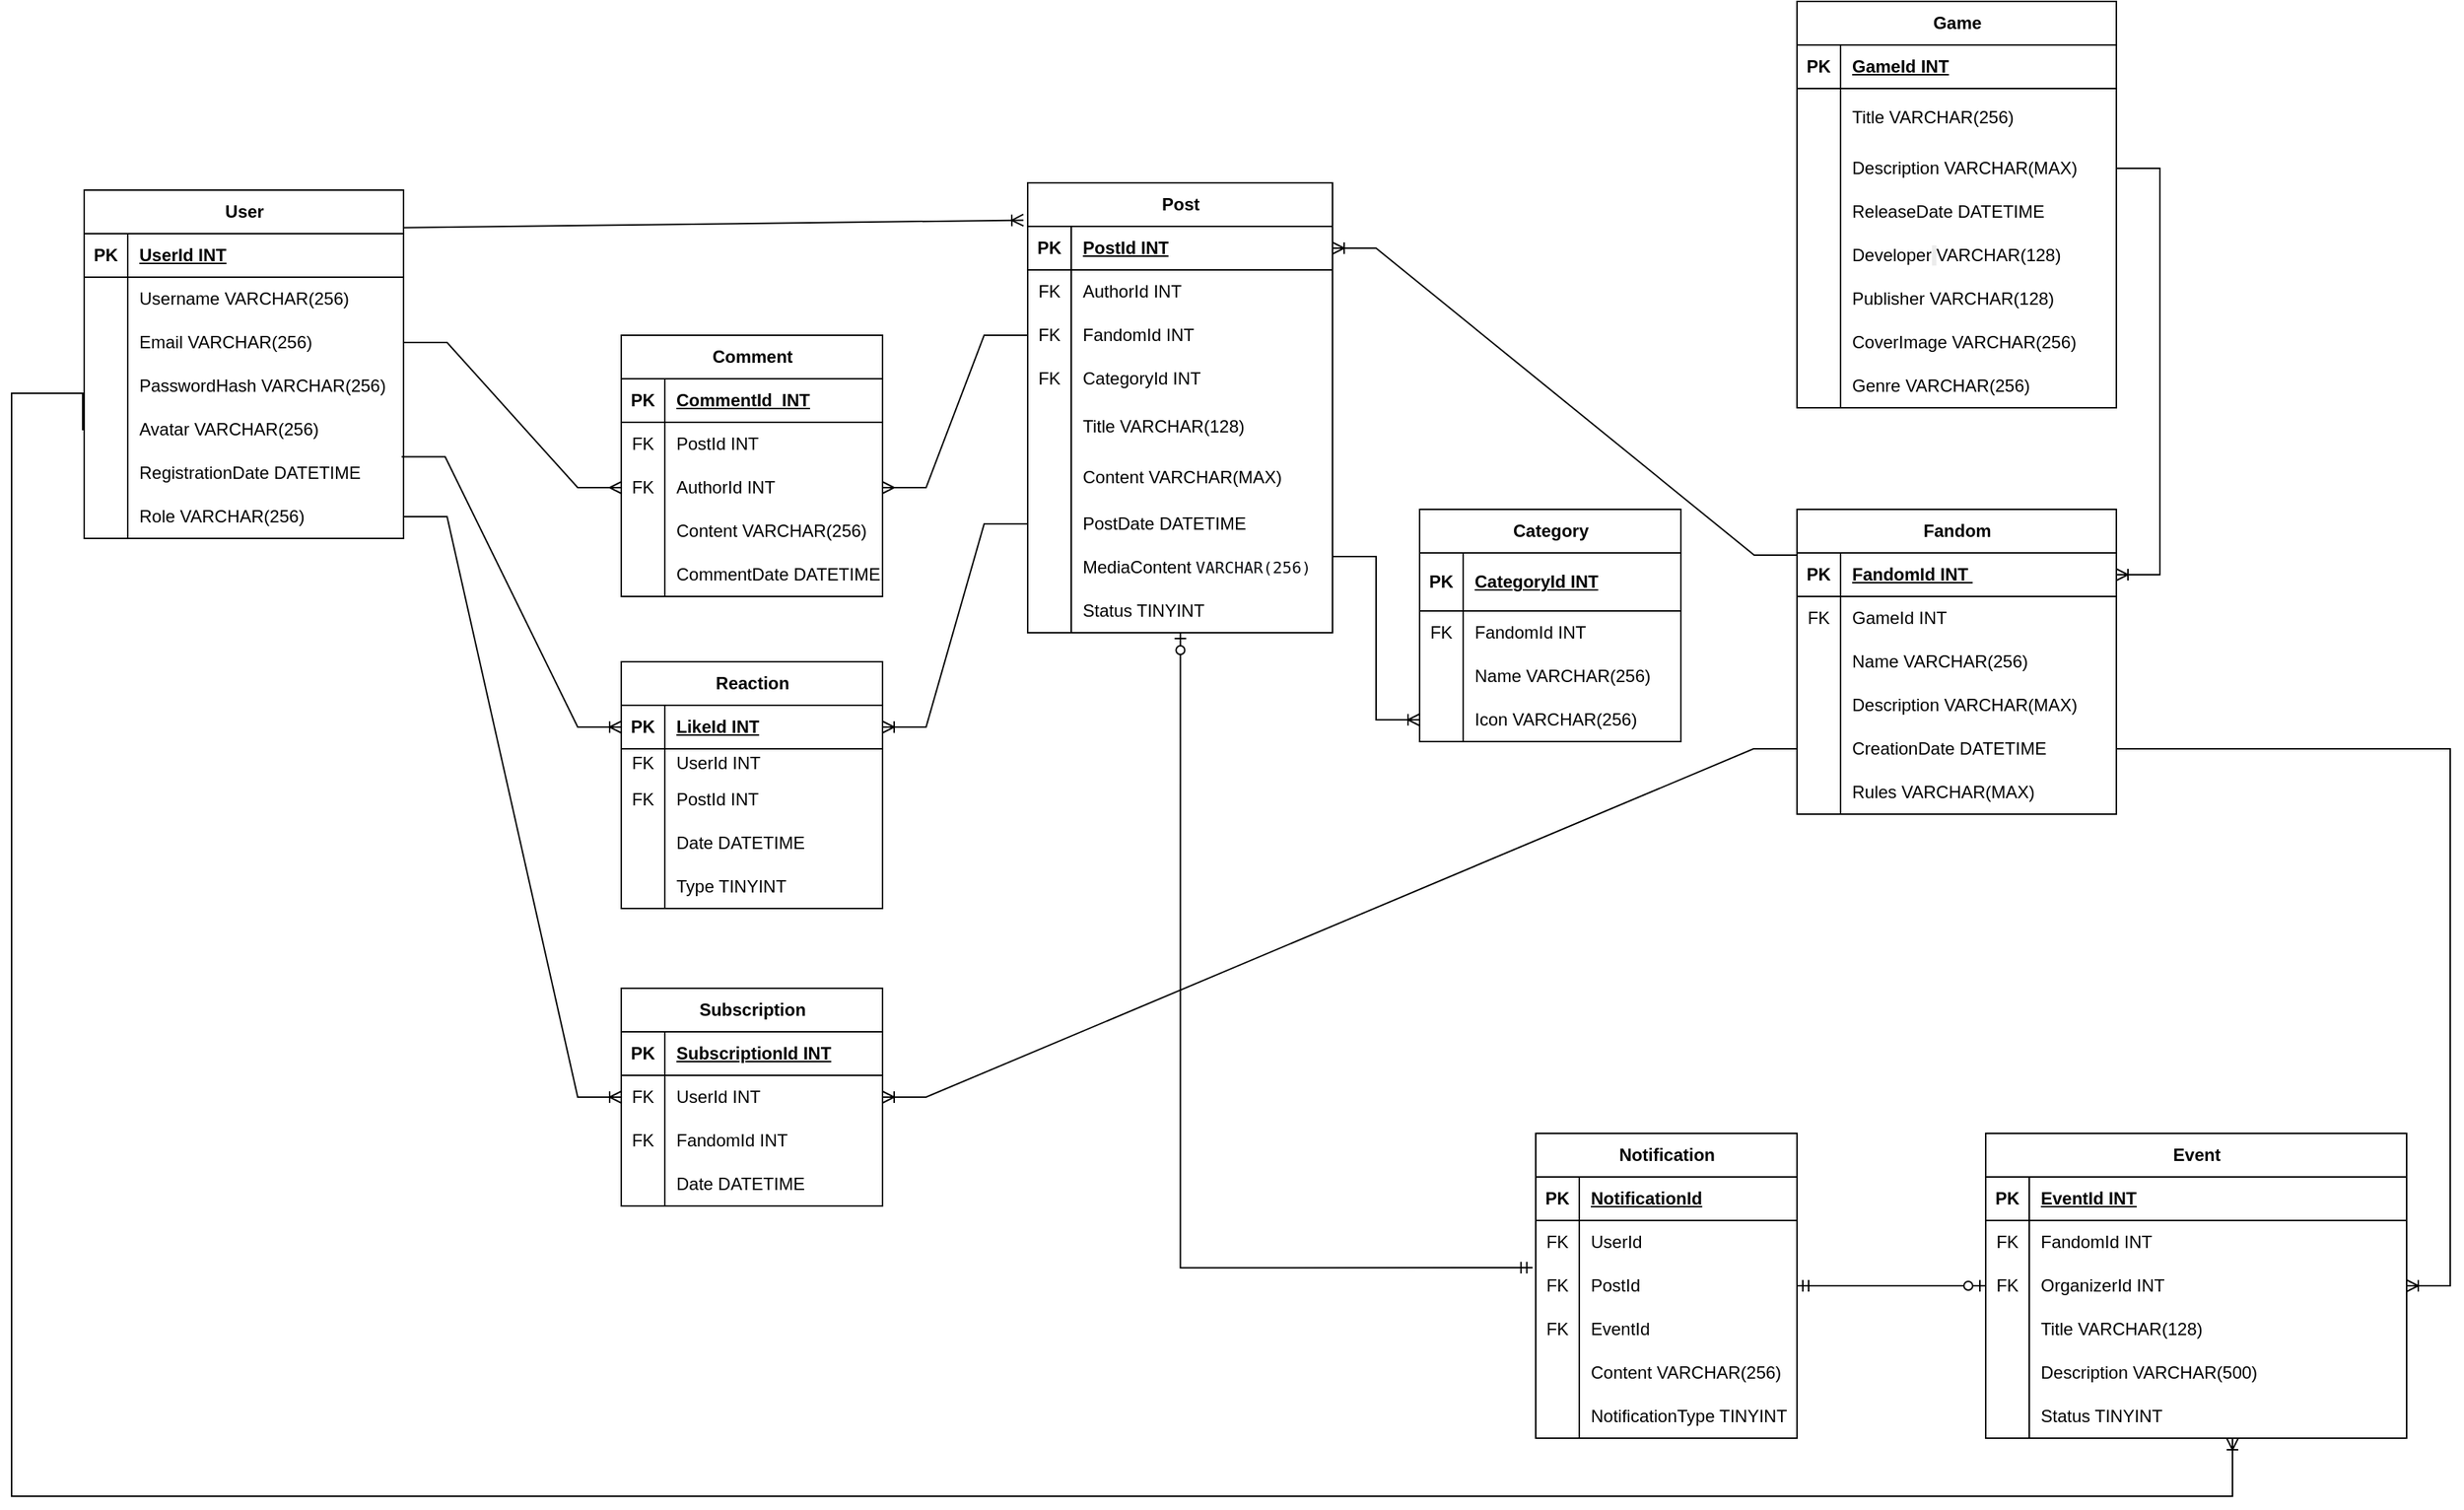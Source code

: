 <mxfile version="26.2.2">
  <diagram name="Page-1" id="2cc2d294-239e-5f5e-28fe-2ad74b4f1bd6">
    <mxGraphModel dx="8721" dy="4264" grid="1" gridSize="10" guides="1" tooltips="1" connect="1" arrows="1" fold="1" page="1" pageScale="1" pageWidth="827" pageHeight="1169" math="0" shadow="0">
      <root>
        <mxCell id="0" />
        <mxCell id="1" parent="0" />
        <mxCell id="uoQIP96rrcB46YW2x890-20" value="User" style="shape=table;startSize=30;container=1;collapsible=1;childLayout=tableLayout;fixedRows=1;rowLines=0;fontStyle=1;align=center;resizeLast=1;html=1;" parent="1" vertex="1">
          <mxGeometry x="-1670" y="-330" width="220" height="240" as="geometry" />
        </mxCell>
        <mxCell id="uoQIP96rrcB46YW2x890-21" value="" style="shape=tableRow;horizontal=0;startSize=0;swimlaneHead=0;swimlaneBody=0;fillColor=none;collapsible=0;dropTarget=0;points=[[0,0.5],[1,0.5]];portConstraint=eastwest;top=0;left=0;right=0;bottom=1;" parent="uoQIP96rrcB46YW2x890-20" vertex="1">
          <mxGeometry y="30" width="220" height="30" as="geometry" />
        </mxCell>
        <mxCell id="uoQIP96rrcB46YW2x890-22" value="PK" style="shape=partialRectangle;connectable=0;fillColor=none;top=0;left=0;bottom=0;right=0;fontStyle=1;overflow=hidden;whiteSpace=wrap;html=1;" parent="uoQIP96rrcB46YW2x890-21" vertex="1">
          <mxGeometry width="30" height="30" as="geometry">
            <mxRectangle width="30" height="30" as="alternateBounds" />
          </mxGeometry>
        </mxCell>
        <mxCell id="uoQIP96rrcB46YW2x890-23" value="&lt;span style=&quot;text-align: center;&quot;&gt;UserId INT&lt;/span&gt;" style="shape=partialRectangle;connectable=0;fillColor=none;top=0;left=0;bottom=0;right=0;align=left;spacingLeft=6;fontStyle=5;overflow=hidden;whiteSpace=wrap;html=1;" parent="uoQIP96rrcB46YW2x890-21" vertex="1">
          <mxGeometry x="30" width="190" height="30" as="geometry">
            <mxRectangle width="190" height="30" as="alternateBounds" />
          </mxGeometry>
        </mxCell>
        <mxCell id="uoQIP96rrcB46YW2x890-24" value="" style="shape=tableRow;horizontal=0;startSize=0;swimlaneHead=0;swimlaneBody=0;fillColor=none;collapsible=0;dropTarget=0;points=[[0,0.5],[1,0.5]];portConstraint=eastwest;top=0;left=0;right=0;bottom=0;" parent="uoQIP96rrcB46YW2x890-20" vertex="1">
          <mxGeometry y="60" width="220" height="30" as="geometry" />
        </mxCell>
        <mxCell id="uoQIP96rrcB46YW2x890-25" value="" style="shape=partialRectangle;connectable=0;fillColor=none;top=0;left=0;bottom=0;right=0;editable=1;overflow=hidden;whiteSpace=wrap;html=1;" parent="uoQIP96rrcB46YW2x890-24" vertex="1">
          <mxGeometry width="30" height="30" as="geometry">
            <mxRectangle width="30" height="30" as="alternateBounds" />
          </mxGeometry>
        </mxCell>
        <mxCell id="uoQIP96rrcB46YW2x890-26" value="&lt;span style=&quot;text-align: center;&quot;&gt;Username VARCHAR(256)&lt;/span&gt;" style="shape=partialRectangle;connectable=0;fillColor=none;top=0;left=0;bottom=0;right=0;align=left;spacingLeft=6;overflow=hidden;whiteSpace=wrap;html=1;" parent="uoQIP96rrcB46YW2x890-24" vertex="1">
          <mxGeometry x="30" width="190" height="30" as="geometry">
            <mxRectangle width="190" height="30" as="alternateBounds" />
          </mxGeometry>
        </mxCell>
        <mxCell id="uoQIP96rrcB46YW2x890-27" value="" style="shape=tableRow;horizontal=0;startSize=0;swimlaneHead=0;swimlaneBody=0;fillColor=none;collapsible=0;dropTarget=0;points=[[0,0.5],[1,0.5]];portConstraint=eastwest;top=0;left=0;right=0;bottom=0;" parent="uoQIP96rrcB46YW2x890-20" vertex="1">
          <mxGeometry y="90" width="220" height="30" as="geometry" />
        </mxCell>
        <mxCell id="uoQIP96rrcB46YW2x890-28" value="" style="shape=partialRectangle;connectable=0;fillColor=none;top=0;left=0;bottom=0;right=0;editable=1;overflow=hidden;whiteSpace=wrap;html=1;" parent="uoQIP96rrcB46YW2x890-27" vertex="1">
          <mxGeometry width="30" height="30" as="geometry">
            <mxRectangle width="30" height="30" as="alternateBounds" />
          </mxGeometry>
        </mxCell>
        <mxCell id="uoQIP96rrcB46YW2x890-29" value="&lt;span style=&quot;text-align: center;&quot;&gt;Email&amp;nbsp;&lt;/span&gt;&lt;span style=&quot;text-align: center;&quot;&gt;VARCHAR(256)&lt;/span&gt;" style="shape=partialRectangle;connectable=0;fillColor=none;top=0;left=0;bottom=0;right=0;align=left;spacingLeft=6;overflow=hidden;whiteSpace=wrap;html=1;" parent="uoQIP96rrcB46YW2x890-27" vertex="1">
          <mxGeometry x="30" width="190" height="30" as="geometry">
            <mxRectangle width="190" height="30" as="alternateBounds" />
          </mxGeometry>
        </mxCell>
        <mxCell id="uoQIP96rrcB46YW2x890-30" value="" style="shape=tableRow;horizontal=0;startSize=0;swimlaneHead=0;swimlaneBody=0;fillColor=none;collapsible=0;dropTarget=0;points=[[0,0.5],[1,0.5]];portConstraint=eastwest;top=0;left=0;right=0;bottom=0;" parent="uoQIP96rrcB46YW2x890-20" vertex="1">
          <mxGeometry y="120" width="220" height="30" as="geometry" />
        </mxCell>
        <mxCell id="uoQIP96rrcB46YW2x890-31" value="" style="shape=partialRectangle;connectable=0;fillColor=none;top=0;left=0;bottom=0;right=0;editable=1;overflow=hidden;whiteSpace=wrap;html=1;" parent="uoQIP96rrcB46YW2x890-30" vertex="1">
          <mxGeometry width="30" height="30" as="geometry">
            <mxRectangle width="30" height="30" as="alternateBounds" />
          </mxGeometry>
        </mxCell>
        <mxCell id="uoQIP96rrcB46YW2x890-32" value="&lt;span style=&quot;text-align: center;&quot;&gt;PasswordHash&amp;nbsp;&lt;/span&gt;&lt;span style=&quot;text-align: center;&quot;&gt;VARCHAR(256)&lt;/span&gt;" style="shape=partialRectangle;connectable=0;fillColor=none;top=0;left=0;bottom=0;right=0;align=left;spacingLeft=6;overflow=hidden;whiteSpace=wrap;html=1;" parent="uoQIP96rrcB46YW2x890-30" vertex="1">
          <mxGeometry x="30" width="190" height="30" as="geometry">
            <mxRectangle width="190" height="30" as="alternateBounds" />
          </mxGeometry>
        </mxCell>
        <mxCell id="uoQIP96rrcB46YW2x890-33" style="shape=tableRow;horizontal=0;startSize=0;swimlaneHead=0;swimlaneBody=0;fillColor=none;collapsible=0;dropTarget=0;points=[[0,0.5],[1,0.5]];portConstraint=eastwest;top=0;left=0;right=0;bottom=0;" parent="uoQIP96rrcB46YW2x890-20" vertex="1">
          <mxGeometry y="150" width="220" height="30" as="geometry" />
        </mxCell>
        <mxCell id="uoQIP96rrcB46YW2x890-34" style="shape=partialRectangle;connectable=0;fillColor=none;top=0;left=0;bottom=0;right=0;editable=1;overflow=hidden;whiteSpace=wrap;html=1;" parent="uoQIP96rrcB46YW2x890-33" vertex="1">
          <mxGeometry width="30" height="30" as="geometry">
            <mxRectangle width="30" height="30" as="alternateBounds" />
          </mxGeometry>
        </mxCell>
        <mxCell id="uoQIP96rrcB46YW2x890-35" value="&lt;span style=&quot;color: rgb(0, 0, 0); font-family: Helvetica; font-size: 12px; font-style: normal; font-variant-ligatures: normal; font-variant-caps: normal; font-weight: 400; letter-spacing: normal; orphans: 2; text-align: center; text-indent: 0px; text-transform: none; widows: 2; word-spacing: 0px; -webkit-text-stroke-width: 0px; white-space: normal; text-decoration-thickness: initial; text-decoration-style: initial; text-decoration-color: initial; float: none; display: inline !important;&quot;&gt;Avatar&amp;nbsp;&lt;/span&gt;&lt;span style=&quot;text-align: center;&quot;&gt;VARCHAR(256)&lt;/span&gt;" style="shape=partialRectangle;connectable=0;fillColor=none;top=0;left=0;bottom=0;right=0;align=left;spacingLeft=6;overflow=hidden;whiteSpace=wrap;html=1;" parent="uoQIP96rrcB46YW2x890-33" vertex="1">
          <mxGeometry x="30" width="190" height="30" as="geometry">
            <mxRectangle width="190" height="30" as="alternateBounds" />
          </mxGeometry>
        </mxCell>
        <mxCell id="uoQIP96rrcB46YW2x890-36" style="shape=tableRow;horizontal=0;startSize=0;swimlaneHead=0;swimlaneBody=0;fillColor=none;collapsible=0;dropTarget=0;points=[[0,0.5],[1,0.5]];portConstraint=eastwest;top=0;left=0;right=0;bottom=0;" parent="uoQIP96rrcB46YW2x890-20" vertex="1">
          <mxGeometry y="180" width="220" height="30" as="geometry" />
        </mxCell>
        <mxCell id="uoQIP96rrcB46YW2x890-37" style="shape=partialRectangle;connectable=0;fillColor=none;top=0;left=0;bottom=0;right=0;editable=1;overflow=hidden;whiteSpace=wrap;html=1;" parent="uoQIP96rrcB46YW2x890-36" vertex="1">
          <mxGeometry width="30" height="30" as="geometry">
            <mxRectangle width="30" height="30" as="alternateBounds" />
          </mxGeometry>
        </mxCell>
        <mxCell id="uoQIP96rrcB46YW2x890-38" value="&lt;span style=&quot;background-color: light-dark(#ffffff, var(--ge-dark-color, #121212));&quot;&gt;&lt;span style=&quot;color: rgb(0, 0, 0); font-family: Helvetica; font-size: 12px; font-style: normal; font-variant-ligatures: normal; font-variant-caps: normal; font-weight: 400; letter-spacing: normal; orphans: 2; text-align: center; text-indent: 0px; text-transform: none; widows: 2; word-spacing: 0px; -webkit-text-stroke-width: 0px; white-space: normal; text-decoration-thickness: initial; text-decoration-style: initial; text-decoration-color: initial; float: none; display: inline !important;&quot;&gt;RegistrationDate DATETIME&lt;/span&gt;&lt;/span&gt;" style="shape=partialRectangle;connectable=0;fillColor=none;top=0;left=0;bottom=0;right=0;align=left;spacingLeft=6;overflow=hidden;whiteSpace=wrap;html=1;" parent="uoQIP96rrcB46YW2x890-36" vertex="1">
          <mxGeometry x="30" width="190" height="30" as="geometry">
            <mxRectangle width="190" height="30" as="alternateBounds" />
          </mxGeometry>
        </mxCell>
        <mxCell id="uoQIP96rrcB46YW2x890-39" style="shape=tableRow;horizontal=0;startSize=0;swimlaneHead=0;swimlaneBody=0;fillColor=none;collapsible=0;dropTarget=0;points=[[0,0.5],[1,0.5]];portConstraint=eastwest;top=0;left=0;right=0;bottom=0;" parent="uoQIP96rrcB46YW2x890-20" vertex="1">
          <mxGeometry y="210" width="220" height="30" as="geometry" />
        </mxCell>
        <mxCell id="uoQIP96rrcB46YW2x890-40" style="shape=partialRectangle;connectable=0;fillColor=none;top=0;left=0;bottom=0;right=0;editable=1;overflow=hidden;whiteSpace=wrap;html=1;" parent="uoQIP96rrcB46YW2x890-39" vertex="1">
          <mxGeometry width="30" height="30" as="geometry">
            <mxRectangle width="30" height="30" as="alternateBounds" />
          </mxGeometry>
        </mxCell>
        <mxCell id="uoQIP96rrcB46YW2x890-41" value="&lt;span style=&quot;text-align: center;&quot;&gt;Role&amp;nbsp;&lt;/span&gt;&lt;span style=&quot;text-align: center;&quot;&gt;VARCHAR(256)&lt;/span&gt;" style="shape=partialRectangle;connectable=0;fillColor=none;top=0;left=0;bottom=0;right=0;align=left;spacingLeft=6;overflow=hidden;whiteSpace=wrap;html=1;" parent="uoQIP96rrcB46YW2x890-39" vertex="1">
          <mxGeometry x="30" width="190" height="30" as="geometry">
            <mxRectangle width="190" height="30" as="alternateBounds" />
          </mxGeometry>
        </mxCell>
        <mxCell id="uoQIP96rrcB46YW2x890-42" value="&lt;b style=&quot;text-wrap-mode: wrap;&quot;&gt;Subscription&lt;/b&gt;" style="shape=table;startSize=30;container=1;collapsible=1;childLayout=tableLayout;fixedRows=1;rowLines=0;fontStyle=1;align=center;resizeLast=1;html=1;" parent="1" vertex="1">
          <mxGeometry x="-1300" y="220" width="180" height="150" as="geometry" />
        </mxCell>
        <mxCell id="uoQIP96rrcB46YW2x890-43" value="" style="shape=tableRow;horizontal=0;startSize=0;swimlaneHead=0;swimlaneBody=0;fillColor=none;collapsible=0;dropTarget=0;points=[[0,0.5],[1,0.5]];portConstraint=eastwest;top=0;left=0;right=0;bottom=1;" parent="uoQIP96rrcB46YW2x890-42" vertex="1">
          <mxGeometry y="30" width="180" height="30" as="geometry" />
        </mxCell>
        <mxCell id="uoQIP96rrcB46YW2x890-44" value="PK" style="shape=partialRectangle;connectable=0;fillColor=none;top=0;left=0;bottom=0;right=0;fontStyle=1;overflow=hidden;whiteSpace=wrap;html=1;" parent="uoQIP96rrcB46YW2x890-43" vertex="1">
          <mxGeometry width="30" height="30" as="geometry">
            <mxRectangle width="30" height="30" as="alternateBounds" />
          </mxGeometry>
        </mxCell>
        <mxCell id="uoQIP96rrcB46YW2x890-45" value="&lt;span style=&quot;text-align: center;&quot;&gt;SubscriptionId INT&lt;/span&gt;" style="shape=partialRectangle;connectable=0;fillColor=none;top=0;left=0;bottom=0;right=0;align=left;spacingLeft=6;fontStyle=5;overflow=hidden;whiteSpace=wrap;html=1;" parent="uoQIP96rrcB46YW2x890-43" vertex="1">
          <mxGeometry x="30" width="150" height="30" as="geometry">
            <mxRectangle width="150" height="30" as="alternateBounds" />
          </mxGeometry>
        </mxCell>
        <mxCell id="uoQIP96rrcB46YW2x890-46" value="" style="shape=tableRow;horizontal=0;startSize=0;swimlaneHead=0;swimlaneBody=0;fillColor=none;collapsible=0;dropTarget=0;points=[[0,0.5],[1,0.5]];portConstraint=eastwest;top=0;left=0;right=0;bottom=0;" parent="uoQIP96rrcB46YW2x890-42" vertex="1">
          <mxGeometry y="60" width="180" height="30" as="geometry" />
        </mxCell>
        <mxCell id="uoQIP96rrcB46YW2x890-47" value="FK" style="shape=partialRectangle;connectable=0;fillColor=none;top=0;left=0;bottom=0;right=0;editable=1;overflow=hidden;whiteSpace=wrap;html=1;" parent="uoQIP96rrcB46YW2x890-46" vertex="1">
          <mxGeometry width="30" height="30" as="geometry">
            <mxRectangle width="30" height="30" as="alternateBounds" />
          </mxGeometry>
        </mxCell>
        <mxCell id="uoQIP96rrcB46YW2x890-48" value="&lt;span style=&quot;text-align: center;&quot;&gt;UserId INT&lt;/span&gt;" style="shape=partialRectangle;connectable=0;fillColor=none;top=0;left=0;bottom=0;right=0;align=left;spacingLeft=6;overflow=hidden;whiteSpace=wrap;html=1;" parent="uoQIP96rrcB46YW2x890-46" vertex="1">
          <mxGeometry x="30" width="150" height="30" as="geometry">
            <mxRectangle width="150" height="30" as="alternateBounds" />
          </mxGeometry>
        </mxCell>
        <mxCell id="uoQIP96rrcB46YW2x890-49" value="" style="shape=tableRow;horizontal=0;startSize=0;swimlaneHead=0;swimlaneBody=0;fillColor=none;collapsible=0;dropTarget=0;points=[[0,0.5],[1,0.5]];portConstraint=eastwest;top=0;left=0;right=0;bottom=0;" parent="uoQIP96rrcB46YW2x890-42" vertex="1">
          <mxGeometry y="90" width="180" height="30" as="geometry" />
        </mxCell>
        <mxCell id="uoQIP96rrcB46YW2x890-50" value="FK" style="shape=partialRectangle;connectable=0;fillColor=none;top=0;left=0;bottom=0;right=0;editable=1;overflow=hidden;whiteSpace=wrap;html=1;" parent="uoQIP96rrcB46YW2x890-49" vertex="1">
          <mxGeometry width="30" height="30" as="geometry">
            <mxRectangle width="30" height="30" as="alternateBounds" />
          </mxGeometry>
        </mxCell>
        <mxCell id="uoQIP96rrcB46YW2x890-51" value="&lt;span style=&quot;text-align: center;&quot;&gt;FandomId INT&lt;/span&gt;" style="shape=partialRectangle;connectable=0;fillColor=none;top=0;left=0;bottom=0;right=0;align=left;spacingLeft=6;overflow=hidden;whiteSpace=wrap;html=1;" parent="uoQIP96rrcB46YW2x890-49" vertex="1">
          <mxGeometry x="30" width="150" height="30" as="geometry">
            <mxRectangle width="150" height="30" as="alternateBounds" />
          </mxGeometry>
        </mxCell>
        <mxCell id="uoQIP96rrcB46YW2x890-52" value="" style="shape=tableRow;horizontal=0;startSize=0;swimlaneHead=0;swimlaneBody=0;fillColor=none;collapsible=0;dropTarget=0;points=[[0,0.5],[1,0.5]];portConstraint=eastwest;top=0;left=0;right=0;bottom=0;" parent="uoQIP96rrcB46YW2x890-42" vertex="1">
          <mxGeometry y="120" width="180" height="30" as="geometry" />
        </mxCell>
        <mxCell id="uoQIP96rrcB46YW2x890-53" value="" style="shape=partialRectangle;connectable=0;fillColor=none;top=0;left=0;bottom=0;right=0;editable=1;overflow=hidden;whiteSpace=wrap;html=1;" parent="uoQIP96rrcB46YW2x890-52" vertex="1">
          <mxGeometry width="30" height="30" as="geometry">
            <mxRectangle width="30" height="30" as="alternateBounds" />
          </mxGeometry>
        </mxCell>
        <mxCell id="uoQIP96rrcB46YW2x890-54" value="&lt;span style=&quot;text-align: center;&quot;&gt;Date DATETIME&lt;/span&gt;" style="shape=partialRectangle;connectable=0;fillColor=none;top=0;left=0;bottom=0;right=0;align=left;spacingLeft=6;overflow=hidden;whiteSpace=wrap;html=1;" parent="uoQIP96rrcB46YW2x890-52" vertex="1">
          <mxGeometry x="30" width="150" height="30" as="geometry">
            <mxRectangle width="150" height="30" as="alternateBounds" />
          </mxGeometry>
        </mxCell>
        <mxCell id="uoQIP96rrcB46YW2x890-55" value="Game" style="shape=table;startSize=30;container=1;collapsible=1;childLayout=tableLayout;fixedRows=1;rowLines=0;fontStyle=1;align=center;resizeLast=1;html=1;" parent="1" vertex="1">
          <mxGeometry x="-490" y="-460" width="220" height="280" as="geometry" />
        </mxCell>
        <mxCell id="uoQIP96rrcB46YW2x890-56" value="" style="shape=tableRow;horizontal=0;startSize=0;swimlaneHead=0;swimlaneBody=0;fillColor=none;collapsible=0;dropTarget=0;points=[[0,0.5],[1,0.5]];portConstraint=eastwest;top=0;left=0;right=0;bottom=1;" parent="uoQIP96rrcB46YW2x890-55" vertex="1">
          <mxGeometry y="30" width="220" height="30" as="geometry" />
        </mxCell>
        <mxCell id="uoQIP96rrcB46YW2x890-57" value="PK" style="shape=partialRectangle;connectable=0;fillColor=none;top=0;left=0;bottom=0;right=0;fontStyle=1;overflow=hidden;whiteSpace=wrap;html=1;" parent="uoQIP96rrcB46YW2x890-56" vertex="1">
          <mxGeometry width="30" height="30" as="geometry">
            <mxRectangle width="30" height="30" as="alternateBounds" />
          </mxGeometry>
        </mxCell>
        <mxCell id="uoQIP96rrcB46YW2x890-58" value="&lt;span style=&quot;text-align: center;&quot;&gt;GameId INT&lt;/span&gt;" style="shape=partialRectangle;connectable=0;fillColor=none;top=0;left=0;bottom=0;right=0;align=left;spacingLeft=6;fontStyle=5;overflow=hidden;whiteSpace=wrap;html=1;" parent="uoQIP96rrcB46YW2x890-56" vertex="1">
          <mxGeometry x="30" width="190" height="30" as="geometry">
            <mxRectangle width="190" height="30" as="alternateBounds" />
          </mxGeometry>
        </mxCell>
        <mxCell id="uoQIP96rrcB46YW2x890-59" value="" style="shape=tableRow;horizontal=0;startSize=0;swimlaneHead=0;swimlaneBody=0;fillColor=none;collapsible=0;dropTarget=0;points=[[0,0.5],[1,0.5]];portConstraint=eastwest;top=0;left=0;right=0;bottom=0;" parent="uoQIP96rrcB46YW2x890-55" vertex="1">
          <mxGeometry y="60" width="220" height="40" as="geometry" />
        </mxCell>
        <mxCell id="uoQIP96rrcB46YW2x890-60" value="" style="shape=partialRectangle;connectable=0;fillColor=none;top=0;left=0;bottom=0;right=0;editable=1;overflow=hidden;whiteSpace=wrap;html=1;" parent="uoQIP96rrcB46YW2x890-59" vertex="1">
          <mxGeometry width="30" height="40" as="geometry">
            <mxRectangle width="30" height="40" as="alternateBounds" />
          </mxGeometry>
        </mxCell>
        <mxCell id="uoQIP96rrcB46YW2x890-61" value="&lt;span style=&quot;text-align: center;&quot;&gt;Title VARCHAR(256)&lt;/span&gt;" style="shape=partialRectangle;connectable=0;fillColor=none;top=0;left=0;bottom=0;right=0;align=left;spacingLeft=6;overflow=hidden;whiteSpace=wrap;html=1;" parent="uoQIP96rrcB46YW2x890-59" vertex="1">
          <mxGeometry x="30" width="190" height="40" as="geometry">
            <mxRectangle width="190" height="40" as="alternateBounds" />
          </mxGeometry>
        </mxCell>
        <mxCell id="uoQIP96rrcB46YW2x890-62" value="" style="shape=tableRow;horizontal=0;startSize=0;swimlaneHead=0;swimlaneBody=0;fillColor=none;collapsible=0;dropTarget=0;points=[[0,0.5],[1,0.5]];portConstraint=eastwest;top=0;left=0;right=0;bottom=0;" parent="uoQIP96rrcB46YW2x890-55" vertex="1">
          <mxGeometry y="100" width="220" height="30" as="geometry" />
        </mxCell>
        <mxCell id="uoQIP96rrcB46YW2x890-63" value="" style="shape=partialRectangle;connectable=0;fillColor=none;top=0;left=0;bottom=0;right=0;editable=1;overflow=hidden;whiteSpace=wrap;html=1;" parent="uoQIP96rrcB46YW2x890-62" vertex="1">
          <mxGeometry width="30" height="30" as="geometry">
            <mxRectangle width="30" height="30" as="alternateBounds" />
          </mxGeometry>
        </mxCell>
        <mxCell id="uoQIP96rrcB46YW2x890-64" value="&lt;span style=&quot;text-align: center;&quot;&gt;Description&amp;nbsp;&lt;/span&gt;&lt;span style=&quot;text-align: center;&quot;&gt;VARCHAR(MAX)&lt;/span&gt;" style="shape=partialRectangle;connectable=0;fillColor=none;top=0;left=0;bottom=0;right=0;align=left;spacingLeft=6;overflow=hidden;whiteSpace=wrap;html=1;" parent="uoQIP96rrcB46YW2x890-62" vertex="1">
          <mxGeometry x="30" width="190" height="30" as="geometry">
            <mxRectangle width="190" height="30" as="alternateBounds" />
          </mxGeometry>
        </mxCell>
        <mxCell id="uoQIP96rrcB46YW2x890-65" value="" style="shape=tableRow;horizontal=0;startSize=0;swimlaneHead=0;swimlaneBody=0;fillColor=none;collapsible=0;dropTarget=0;points=[[0,0.5],[1,0.5]];portConstraint=eastwest;top=0;left=0;right=0;bottom=0;" parent="uoQIP96rrcB46YW2x890-55" vertex="1">
          <mxGeometry y="130" width="220" height="30" as="geometry" />
        </mxCell>
        <mxCell id="uoQIP96rrcB46YW2x890-66" value="" style="shape=partialRectangle;connectable=0;fillColor=none;top=0;left=0;bottom=0;right=0;editable=1;overflow=hidden;whiteSpace=wrap;html=1;" parent="uoQIP96rrcB46YW2x890-65" vertex="1">
          <mxGeometry width="30" height="30" as="geometry">
            <mxRectangle width="30" height="30" as="alternateBounds" />
          </mxGeometry>
        </mxCell>
        <mxCell id="uoQIP96rrcB46YW2x890-67" value="&lt;span style=&quot;text-align: center;&quot;&gt;ReleaseDate DATETIME&lt;/span&gt;" style="shape=partialRectangle;connectable=0;fillColor=none;top=0;left=0;bottom=0;right=0;align=left;spacingLeft=6;overflow=hidden;whiteSpace=wrap;html=1;" parent="uoQIP96rrcB46YW2x890-65" vertex="1">
          <mxGeometry x="30" width="190" height="30" as="geometry">
            <mxRectangle width="190" height="30" as="alternateBounds" />
          </mxGeometry>
        </mxCell>
        <mxCell id="uoQIP96rrcB46YW2x890-68" style="shape=tableRow;horizontal=0;startSize=0;swimlaneHead=0;swimlaneBody=0;fillColor=none;collapsible=0;dropTarget=0;points=[[0,0.5],[1,0.5]];portConstraint=eastwest;top=0;left=0;right=0;bottom=0;" parent="uoQIP96rrcB46YW2x890-55" vertex="1">
          <mxGeometry y="160" width="220" height="30" as="geometry" />
        </mxCell>
        <mxCell id="uoQIP96rrcB46YW2x890-69" style="shape=partialRectangle;connectable=0;fillColor=none;top=0;left=0;bottom=0;right=0;editable=1;overflow=hidden;whiteSpace=wrap;html=1;" parent="uoQIP96rrcB46YW2x890-68" vertex="1">
          <mxGeometry width="30" height="30" as="geometry">
            <mxRectangle width="30" height="30" as="alternateBounds" />
          </mxGeometry>
        </mxCell>
        <mxCell id="uoQIP96rrcB46YW2x890-70" value="&lt;span style=&quot;color: rgb(0, 0, 0); font-family: Helvetica; font-size: 12px; font-style: normal; font-variant-ligatures: normal; font-variant-caps: normal; font-weight: 400; letter-spacing: normal; orphans: 2; text-align: center; text-indent: 0px; text-transform: none; widows: 2; word-spacing: 0px; -webkit-text-stroke-width: 0px; white-space: normal; text-decoration-thickness: initial; text-decoration-style: initial; text-decoration-color: initial; float: none; display: inline !important;&quot;&gt;Developer&lt;/span&gt;&lt;span style=&quot;color: rgb(0, 0, 0); font-family: Helvetica; font-size: 12px; font-style: normal; font-variant-ligatures: normal; font-variant-caps: normal; font-weight: 400; letter-spacing: normal; orphans: 2; text-align: center; text-indent: 0px; text-transform: none; widows: 2; word-spacing: 0px; -webkit-text-stroke-width: 0px; white-space: normal; text-decoration-thickness: initial; text-decoration-style: initial; text-decoration-color: initial; float: none; display: inline !important; background-color: rgb(236, 236, 236);&quot;&gt;&amp;nbsp;&lt;/span&gt;&lt;span style=&quot;text-align: center;&quot;&gt;VARCHAR(128)&lt;/span&gt;" style="shape=partialRectangle;connectable=0;fillColor=none;top=0;left=0;bottom=0;right=0;align=left;spacingLeft=6;overflow=hidden;whiteSpace=wrap;html=1;" parent="uoQIP96rrcB46YW2x890-68" vertex="1">
          <mxGeometry x="30" width="190" height="30" as="geometry">
            <mxRectangle width="190" height="30" as="alternateBounds" />
          </mxGeometry>
        </mxCell>
        <mxCell id="uoQIP96rrcB46YW2x890-71" style="shape=tableRow;horizontal=0;startSize=0;swimlaneHead=0;swimlaneBody=0;fillColor=none;collapsible=0;dropTarget=0;points=[[0,0.5],[1,0.5]];portConstraint=eastwest;top=0;left=0;right=0;bottom=0;" parent="uoQIP96rrcB46YW2x890-55" vertex="1">
          <mxGeometry y="190" width="220" height="30" as="geometry" />
        </mxCell>
        <mxCell id="uoQIP96rrcB46YW2x890-72" style="shape=partialRectangle;connectable=0;fillColor=none;top=0;left=0;bottom=0;right=0;editable=1;overflow=hidden;whiteSpace=wrap;html=1;" parent="uoQIP96rrcB46YW2x890-71" vertex="1">
          <mxGeometry width="30" height="30" as="geometry">
            <mxRectangle width="30" height="30" as="alternateBounds" />
          </mxGeometry>
        </mxCell>
        <mxCell id="uoQIP96rrcB46YW2x890-73" value="&lt;span style=&quot;text-align: center;&quot;&gt;Publisher&amp;nbsp;&lt;/span&gt;&lt;span style=&quot;text-align: center;&quot;&gt;VARCHAR(128)&lt;/span&gt;" style="shape=partialRectangle;connectable=0;fillColor=none;top=0;left=0;bottom=0;right=0;align=left;spacingLeft=6;overflow=hidden;whiteSpace=wrap;html=1;" parent="uoQIP96rrcB46YW2x890-71" vertex="1">
          <mxGeometry x="30" width="190" height="30" as="geometry">
            <mxRectangle width="190" height="30" as="alternateBounds" />
          </mxGeometry>
        </mxCell>
        <mxCell id="uoQIP96rrcB46YW2x890-74" style="shape=tableRow;horizontal=0;startSize=0;swimlaneHead=0;swimlaneBody=0;fillColor=none;collapsible=0;dropTarget=0;points=[[0,0.5],[1,0.5]];portConstraint=eastwest;top=0;left=0;right=0;bottom=0;" parent="uoQIP96rrcB46YW2x890-55" vertex="1">
          <mxGeometry y="220" width="220" height="30" as="geometry" />
        </mxCell>
        <mxCell id="uoQIP96rrcB46YW2x890-75" style="shape=partialRectangle;connectable=0;fillColor=none;top=0;left=0;bottom=0;right=0;editable=1;overflow=hidden;whiteSpace=wrap;html=1;" parent="uoQIP96rrcB46YW2x890-74" vertex="1">
          <mxGeometry width="30" height="30" as="geometry">
            <mxRectangle width="30" height="30" as="alternateBounds" />
          </mxGeometry>
        </mxCell>
        <mxCell id="uoQIP96rrcB46YW2x890-76" value="&lt;span style=&quot;color: rgb(0, 0, 0); font-family: Helvetica; font-size: 12px; font-style: normal; font-variant-ligatures: normal; font-variant-caps: normal; font-weight: 400; letter-spacing: normal; orphans: 2; text-align: center; text-indent: 0px; text-transform: none; widows: 2; word-spacing: 0px; -webkit-text-stroke-width: 0px; white-space: normal; text-decoration-thickness: initial; text-decoration-style: initial; text-decoration-color: initial; float: none; display: inline !important;&quot;&gt;CoverImage VARCHAR(256)&lt;/span&gt;" style="shape=partialRectangle;connectable=0;fillColor=none;top=0;left=0;bottom=0;right=0;align=left;spacingLeft=6;overflow=hidden;whiteSpace=wrap;html=1;" parent="uoQIP96rrcB46YW2x890-74" vertex="1">
          <mxGeometry x="30" width="190" height="30" as="geometry">
            <mxRectangle width="190" height="30" as="alternateBounds" />
          </mxGeometry>
        </mxCell>
        <mxCell id="uoQIP96rrcB46YW2x890-77" style="shape=tableRow;horizontal=0;startSize=0;swimlaneHead=0;swimlaneBody=0;fillColor=none;collapsible=0;dropTarget=0;points=[[0,0.5],[1,0.5]];portConstraint=eastwest;top=0;left=0;right=0;bottom=0;" parent="uoQIP96rrcB46YW2x890-55" vertex="1">
          <mxGeometry y="250" width="220" height="30" as="geometry" />
        </mxCell>
        <mxCell id="uoQIP96rrcB46YW2x890-78" style="shape=partialRectangle;connectable=0;fillColor=none;top=0;left=0;bottom=0;right=0;editable=1;overflow=hidden;whiteSpace=wrap;html=1;" parent="uoQIP96rrcB46YW2x890-77" vertex="1">
          <mxGeometry width="30" height="30" as="geometry">
            <mxRectangle width="30" height="30" as="alternateBounds" />
          </mxGeometry>
        </mxCell>
        <mxCell id="uoQIP96rrcB46YW2x890-79" value="&lt;span style=&quot;text-align: center;&quot;&gt;Genre&amp;nbsp;&lt;/span&gt;&lt;span style=&quot;text-align: center;&quot;&gt;VARCHAR(256)&lt;/span&gt;" style="shape=partialRectangle;connectable=0;fillColor=none;top=0;left=0;bottom=0;right=0;align=left;spacingLeft=6;overflow=hidden;whiteSpace=wrap;html=1;" parent="uoQIP96rrcB46YW2x890-77" vertex="1">
          <mxGeometry x="30" width="190" height="30" as="geometry">
            <mxRectangle width="190" height="30" as="alternateBounds" />
          </mxGeometry>
        </mxCell>
        <mxCell id="uoQIP96rrcB46YW2x890-80" value="Post" style="shape=table;startSize=30;container=1;collapsible=1;childLayout=tableLayout;fixedRows=1;rowLines=0;fontStyle=1;align=center;resizeLast=1;html=1;" parent="1" vertex="1">
          <mxGeometry x="-1020" y="-335" width="210" height="310" as="geometry" />
        </mxCell>
        <mxCell id="uoQIP96rrcB46YW2x890-81" value="" style="shape=tableRow;horizontal=0;startSize=0;swimlaneHead=0;swimlaneBody=0;fillColor=none;collapsible=0;dropTarget=0;points=[[0,0.5],[1,0.5]];portConstraint=eastwest;top=0;left=0;right=0;bottom=1;" parent="uoQIP96rrcB46YW2x890-80" vertex="1">
          <mxGeometry y="30" width="210" height="30" as="geometry" />
        </mxCell>
        <mxCell id="uoQIP96rrcB46YW2x890-82" value="PK" style="shape=partialRectangle;connectable=0;fillColor=none;top=0;left=0;bottom=0;right=0;fontStyle=1;overflow=hidden;whiteSpace=wrap;html=1;" parent="uoQIP96rrcB46YW2x890-81" vertex="1">
          <mxGeometry width="30" height="30" as="geometry">
            <mxRectangle width="30" height="30" as="alternateBounds" />
          </mxGeometry>
        </mxCell>
        <mxCell id="uoQIP96rrcB46YW2x890-83" value="&lt;span style=&quot;text-align: center;&quot;&gt;PostId INT&lt;/span&gt;" style="shape=partialRectangle;connectable=0;fillColor=none;top=0;left=0;bottom=0;right=0;align=left;spacingLeft=6;fontStyle=5;overflow=hidden;whiteSpace=wrap;html=1;" parent="uoQIP96rrcB46YW2x890-81" vertex="1">
          <mxGeometry x="30" width="180" height="30" as="geometry">
            <mxRectangle width="180" height="30" as="alternateBounds" />
          </mxGeometry>
        </mxCell>
        <mxCell id="uoQIP96rrcB46YW2x890-84" value="" style="shape=tableRow;horizontal=0;startSize=0;swimlaneHead=0;swimlaneBody=0;fillColor=none;collapsible=0;dropTarget=0;points=[[0,0.5],[1,0.5]];portConstraint=eastwest;top=0;left=0;right=0;bottom=0;" parent="uoQIP96rrcB46YW2x890-80" vertex="1">
          <mxGeometry y="60" width="210" height="30" as="geometry" />
        </mxCell>
        <mxCell id="uoQIP96rrcB46YW2x890-85" value="FK" style="shape=partialRectangle;connectable=0;fillColor=none;top=0;left=0;bottom=0;right=0;editable=1;overflow=hidden;whiteSpace=wrap;html=1;" parent="uoQIP96rrcB46YW2x890-84" vertex="1">
          <mxGeometry width="30" height="30" as="geometry">
            <mxRectangle width="30" height="30" as="alternateBounds" />
          </mxGeometry>
        </mxCell>
        <mxCell id="uoQIP96rrcB46YW2x890-86" value="&lt;span style=&quot;text-align: center;&quot;&gt;AuthorId INT&lt;/span&gt;" style="shape=partialRectangle;connectable=0;fillColor=none;top=0;left=0;bottom=0;right=0;align=left;spacingLeft=6;overflow=hidden;whiteSpace=wrap;html=1;" parent="uoQIP96rrcB46YW2x890-84" vertex="1">
          <mxGeometry x="30" width="180" height="30" as="geometry">
            <mxRectangle width="180" height="30" as="alternateBounds" />
          </mxGeometry>
        </mxCell>
        <mxCell id="uoQIP96rrcB46YW2x890-87" value="" style="shape=tableRow;horizontal=0;startSize=0;swimlaneHead=0;swimlaneBody=0;fillColor=none;collapsible=0;dropTarget=0;points=[[0,0.5],[1,0.5]];portConstraint=eastwest;top=0;left=0;right=0;bottom=0;" parent="uoQIP96rrcB46YW2x890-80" vertex="1">
          <mxGeometry y="90" width="210" height="30" as="geometry" />
        </mxCell>
        <mxCell id="uoQIP96rrcB46YW2x890-88" value="FK" style="shape=partialRectangle;connectable=0;fillColor=none;top=0;left=0;bottom=0;right=0;editable=1;overflow=hidden;whiteSpace=wrap;html=1;" parent="uoQIP96rrcB46YW2x890-87" vertex="1">
          <mxGeometry width="30" height="30" as="geometry">
            <mxRectangle width="30" height="30" as="alternateBounds" />
          </mxGeometry>
        </mxCell>
        <mxCell id="uoQIP96rrcB46YW2x890-89" value="&lt;span style=&quot;text-align: center;&quot;&gt;FandomId INT&lt;/span&gt;" style="shape=partialRectangle;connectable=0;fillColor=none;top=0;left=0;bottom=0;right=0;align=left;spacingLeft=6;overflow=hidden;whiteSpace=wrap;html=1;" parent="uoQIP96rrcB46YW2x890-87" vertex="1">
          <mxGeometry x="30" width="180" height="30" as="geometry">
            <mxRectangle width="180" height="30" as="alternateBounds" />
          </mxGeometry>
        </mxCell>
        <mxCell id="uoQIP96rrcB46YW2x890-90" value="" style="shape=tableRow;horizontal=0;startSize=0;swimlaneHead=0;swimlaneBody=0;fillColor=none;collapsible=0;dropTarget=0;points=[[0,0.5],[1,0.5]];portConstraint=eastwest;top=0;left=0;right=0;bottom=0;" parent="uoQIP96rrcB46YW2x890-80" vertex="1">
          <mxGeometry y="120" width="210" height="30" as="geometry" />
        </mxCell>
        <mxCell id="uoQIP96rrcB46YW2x890-91" value="FK" style="shape=partialRectangle;connectable=0;fillColor=none;top=0;left=0;bottom=0;right=0;editable=1;overflow=hidden;whiteSpace=wrap;html=1;" parent="uoQIP96rrcB46YW2x890-90" vertex="1">
          <mxGeometry width="30" height="30" as="geometry">
            <mxRectangle width="30" height="30" as="alternateBounds" />
          </mxGeometry>
        </mxCell>
        <mxCell id="uoQIP96rrcB46YW2x890-92" value="&lt;span style=&quot;text-align: center;&quot;&gt;CategoryId INT&lt;/span&gt;" style="shape=partialRectangle;connectable=0;fillColor=none;top=0;left=0;bottom=0;right=0;align=left;spacingLeft=6;overflow=hidden;whiteSpace=wrap;html=1;" parent="uoQIP96rrcB46YW2x890-90" vertex="1">
          <mxGeometry x="30" width="180" height="30" as="geometry">
            <mxRectangle width="180" height="30" as="alternateBounds" />
          </mxGeometry>
        </mxCell>
        <mxCell id="uoQIP96rrcB46YW2x890-93" style="shape=tableRow;horizontal=0;startSize=0;swimlaneHead=0;swimlaneBody=0;fillColor=none;collapsible=0;dropTarget=0;points=[[0,0.5],[1,0.5]];portConstraint=eastwest;top=0;left=0;right=0;bottom=0;" parent="uoQIP96rrcB46YW2x890-80" vertex="1">
          <mxGeometry y="150" width="210" height="35" as="geometry" />
        </mxCell>
        <mxCell id="uoQIP96rrcB46YW2x890-94" style="shape=partialRectangle;connectable=0;fillColor=none;top=0;left=0;bottom=0;right=0;editable=1;overflow=hidden;whiteSpace=wrap;html=1;" parent="uoQIP96rrcB46YW2x890-93" vertex="1">
          <mxGeometry width="30" height="35" as="geometry">
            <mxRectangle width="30" height="35" as="alternateBounds" />
          </mxGeometry>
        </mxCell>
        <mxCell id="uoQIP96rrcB46YW2x890-95" value="&lt;span style=&quot;background-color: light-dark(#ffffff, var(--ge-dark-color, #121212));&quot;&gt;&lt;span style=&quot;color: rgb(0, 0, 0); font-family: Helvetica; font-size: 12px; font-style: normal; font-variant-ligatures: normal; font-variant-caps: normal; font-weight: 400; letter-spacing: normal; orphans: 2; text-align: center; text-indent: 0px; text-transform: none; widows: 2; word-spacing: 0px; -webkit-text-stroke-width: 0px; white-space: normal; text-decoration-thickness: initial; text-decoration-style: initial; text-decoration-color: initial; float: none; display: inline !important;&quot;&gt;Title VARCHAR(128)&lt;/span&gt;&lt;/span&gt;" style="shape=partialRectangle;connectable=0;fillColor=none;top=0;left=0;bottom=0;right=0;align=left;spacingLeft=6;overflow=hidden;whiteSpace=wrap;html=1;" parent="uoQIP96rrcB46YW2x890-93" vertex="1">
          <mxGeometry x="30" width="180" height="35" as="geometry">
            <mxRectangle width="180" height="35" as="alternateBounds" />
          </mxGeometry>
        </mxCell>
        <mxCell id="uoQIP96rrcB46YW2x890-96" style="shape=tableRow;horizontal=0;startSize=0;swimlaneHead=0;swimlaneBody=0;fillColor=none;collapsible=0;dropTarget=0;points=[[0,0.5],[1,0.5]];portConstraint=eastwest;top=0;left=0;right=0;bottom=0;" parent="uoQIP96rrcB46YW2x890-80" vertex="1">
          <mxGeometry y="185" width="210" height="35" as="geometry" />
        </mxCell>
        <mxCell id="uoQIP96rrcB46YW2x890-97" style="shape=partialRectangle;connectable=0;fillColor=none;top=0;left=0;bottom=0;right=0;editable=1;overflow=hidden;whiteSpace=wrap;html=1;" parent="uoQIP96rrcB46YW2x890-96" vertex="1">
          <mxGeometry width="30" height="35" as="geometry">
            <mxRectangle width="30" height="35" as="alternateBounds" />
          </mxGeometry>
        </mxCell>
        <mxCell id="uoQIP96rrcB46YW2x890-98" value="&lt;span style=&quot;background-color: light-dark(#ffffff, var(--ge-dark-color, #121212));&quot;&gt;&lt;span style=&quot;text-align: center;&quot;&gt;Content&amp;nbsp;&lt;/span&gt;&lt;span style=&quot;color: light-dark(rgb(0, 0, 0), rgb(237, 237, 237)); text-align: center;&quot;&gt;VARCHAR(MAX)&lt;/span&gt;&lt;/span&gt;" style="shape=partialRectangle;connectable=0;fillColor=none;top=0;left=0;bottom=0;right=0;align=left;spacingLeft=6;overflow=hidden;whiteSpace=wrap;html=1;" parent="uoQIP96rrcB46YW2x890-96" vertex="1">
          <mxGeometry x="30" width="180" height="35" as="geometry">
            <mxRectangle width="180" height="35" as="alternateBounds" />
          </mxGeometry>
        </mxCell>
        <mxCell id="uoQIP96rrcB46YW2x890-99" style="shape=tableRow;horizontal=0;startSize=0;swimlaneHead=0;swimlaneBody=0;fillColor=none;collapsible=0;dropTarget=0;points=[[0,0.5],[1,0.5]];portConstraint=eastwest;top=0;left=0;right=0;bottom=0;" parent="uoQIP96rrcB46YW2x890-80" vertex="1">
          <mxGeometry y="220" width="210" height="30" as="geometry" />
        </mxCell>
        <mxCell id="uoQIP96rrcB46YW2x890-100" style="shape=partialRectangle;connectable=0;fillColor=none;top=0;left=0;bottom=0;right=0;editable=1;overflow=hidden;whiteSpace=wrap;html=1;" parent="uoQIP96rrcB46YW2x890-99" vertex="1">
          <mxGeometry width="30" height="30" as="geometry">
            <mxRectangle width="30" height="30" as="alternateBounds" />
          </mxGeometry>
        </mxCell>
        <mxCell id="uoQIP96rrcB46YW2x890-101" value="&lt;span style=&quot;text-align: center;&quot;&gt;PostDate DATETIME&lt;/span&gt;" style="shape=partialRectangle;connectable=0;fillColor=none;top=0;left=0;bottom=0;right=0;align=left;spacingLeft=6;overflow=hidden;whiteSpace=wrap;html=1;" parent="uoQIP96rrcB46YW2x890-99" vertex="1">
          <mxGeometry x="30" width="180" height="30" as="geometry">
            <mxRectangle width="180" height="30" as="alternateBounds" />
          </mxGeometry>
        </mxCell>
        <mxCell id="uoQIP96rrcB46YW2x890-102" style="shape=tableRow;horizontal=0;startSize=0;swimlaneHead=0;swimlaneBody=0;fillColor=none;collapsible=0;dropTarget=0;points=[[0,0.5],[1,0.5]];portConstraint=eastwest;top=0;left=0;right=0;bottom=0;" parent="uoQIP96rrcB46YW2x890-80" vertex="1">
          <mxGeometry y="250" width="210" height="30" as="geometry" />
        </mxCell>
        <mxCell id="uoQIP96rrcB46YW2x890-103" style="shape=partialRectangle;connectable=0;fillColor=none;top=0;left=0;bottom=0;right=0;editable=1;overflow=hidden;whiteSpace=wrap;html=1;" parent="uoQIP96rrcB46YW2x890-102" vertex="1">
          <mxGeometry width="30" height="30" as="geometry">
            <mxRectangle width="30" height="30" as="alternateBounds" />
          </mxGeometry>
        </mxCell>
        <mxCell id="uoQIP96rrcB46YW2x890-104" value="&lt;span style=&quot;background-color: light-dark(#ffffff, var(--ge-dark-color, #121212));&quot;&gt;&lt;span style=&quot;color: rgb(0, 0, 0); font-family: Helvetica; font-size: 12px; font-style: normal; font-variant-ligatures: normal; font-variant-caps: normal; font-weight: 400; letter-spacing: normal; orphans: 2; text-align: center; text-indent: 0px; text-transform: none; widows: 2; word-spacing: 0px; -webkit-text-stroke-width: 0px; white-space: normal; text-decoration-thickness: initial; text-decoration-style: initial; text-decoration-color: initial; float: none; display: inline !important;&quot;&gt;MediaContent&lt;/span&gt;&lt;font style=&quot;font-size: 11px;&quot;&gt;&lt;span style=&quot;color: rgb(0, 0, 0); font-family: Helvetica; font-variant-ligatures: normal; font-variant-caps: normal; letter-spacing: normal; orphans: 2; text-align: center; text-indent: 0px; text-transform: none; widows: 2; word-spacing: 0px; -webkit-text-stroke-width: 0px; white-space: normal; text-decoration-thickness: initial; text-decoration-style: initial; text-decoration-color: initial; float: none; display: inline !important;&quot;&gt;&amp;nbsp;&lt;/span&gt;&lt;span style=&quot;color: rgb(15, 17, 21); font-family: Menlo, Monaco, &amp;quot;Cascadia Mono&amp;quot;, Consolas, &amp;quot;Ubuntu Mono&amp;quot;, &amp;quot;DejaVu Sans Mono&amp;quot;, &amp;quot;Liberation Mono&amp;quot;, &amp;quot;JetBrains Mono&amp;quot;, &amp;quot;Fira Code&amp;quot;, Cousine, &amp;quot;Roboto Mono&amp;quot;, &amp;quot;Courier New&amp;quot;, Courier, sans-serif, system-ui;&quot;&gt;VARCHAR(256)&lt;/span&gt;&lt;/font&gt;&lt;/span&gt;" style="shape=partialRectangle;connectable=0;fillColor=none;top=0;left=0;bottom=0;right=0;align=left;spacingLeft=6;overflow=hidden;whiteSpace=wrap;html=1;" parent="uoQIP96rrcB46YW2x890-102" vertex="1">
          <mxGeometry x="30" width="180" height="30" as="geometry">
            <mxRectangle width="180" height="30" as="alternateBounds" />
          </mxGeometry>
        </mxCell>
        <mxCell id="uoQIP96rrcB46YW2x890-105" style="shape=tableRow;horizontal=0;startSize=0;swimlaneHead=0;swimlaneBody=0;fillColor=none;collapsible=0;dropTarget=0;points=[[0,0.5],[1,0.5]];portConstraint=eastwest;top=0;left=0;right=0;bottom=0;" parent="uoQIP96rrcB46YW2x890-80" vertex="1">
          <mxGeometry y="280" width="210" height="30" as="geometry" />
        </mxCell>
        <mxCell id="uoQIP96rrcB46YW2x890-106" style="shape=partialRectangle;connectable=0;fillColor=none;top=0;left=0;bottom=0;right=0;editable=1;overflow=hidden;whiteSpace=wrap;html=1;" parent="uoQIP96rrcB46YW2x890-105" vertex="1">
          <mxGeometry width="30" height="30" as="geometry">
            <mxRectangle width="30" height="30" as="alternateBounds" />
          </mxGeometry>
        </mxCell>
        <mxCell id="uoQIP96rrcB46YW2x890-107" value="&lt;span style=&quot;text-align: center;&quot;&gt;Status TINYINT&lt;/span&gt;" style="shape=partialRectangle;connectable=0;fillColor=none;top=0;left=0;bottom=0;right=0;align=left;spacingLeft=6;overflow=hidden;whiteSpace=wrap;html=1;" parent="uoQIP96rrcB46YW2x890-105" vertex="1">
          <mxGeometry x="30" width="180" height="30" as="geometry">
            <mxRectangle width="180" height="30" as="alternateBounds" />
          </mxGeometry>
        </mxCell>
        <mxCell id="uoQIP96rrcB46YW2x890-108" value="Comment" style="shape=table;startSize=30;container=1;collapsible=1;childLayout=tableLayout;fixedRows=1;rowLines=0;fontStyle=1;align=center;resizeLast=1;html=1;" parent="1" vertex="1">
          <mxGeometry x="-1300" y="-230" width="180" height="180" as="geometry" />
        </mxCell>
        <mxCell id="uoQIP96rrcB46YW2x890-109" value="" style="shape=tableRow;horizontal=0;startSize=0;swimlaneHead=0;swimlaneBody=0;fillColor=none;collapsible=0;dropTarget=0;points=[[0,0.5],[1,0.5]];portConstraint=eastwest;top=0;left=0;right=0;bottom=1;" parent="uoQIP96rrcB46YW2x890-108" vertex="1">
          <mxGeometry y="30" width="180" height="30" as="geometry" />
        </mxCell>
        <mxCell id="uoQIP96rrcB46YW2x890-110" value="PK" style="shape=partialRectangle;connectable=0;fillColor=none;top=0;left=0;bottom=0;right=0;fontStyle=1;overflow=hidden;whiteSpace=wrap;html=1;" parent="uoQIP96rrcB46YW2x890-109" vertex="1">
          <mxGeometry width="30" height="30" as="geometry">
            <mxRectangle width="30" height="30" as="alternateBounds" />
          </mxGeometry>
        </mxCell>
        <mxCell id="uoQIP96rrcB46YW2x890-111" value="&lt;span style=&quot;text-align: center;&quot;&gt;CommentId&amp;nbsp; INT&lt;/span&gt;" style="shape=partialRectangle;connectable=0;fillColor=none;top=0;left=0;bottom=0;right=0;align=left;spacingLeft=6;fontStyle=5;overflow=hidden;whiteSpace=wrap;html=1;" parent="uoQIP96rrcB46YW2x890-109" vertex="1">
          <mxGeometry x="30" width="150" height="30" as="geometry">
            <mxRectangle width="150" height="30" as="alternateBounds" />
          </mxGeometry>
        </mxCell>
        <mxCell id="uoQIP96rrcB46YW2x890-112" value="" style="shape=tableRow;horizontal=0;startSize=0;swimlaneHead=0;swimlaneBody=0;fillColor=none;collapsible=0;dropTarget=0;points=[[0,0.5],[1,0.5]];portConstraint=eastwest;top=0;left=0;right=0;bottom=0;" parent="uoQIP96rrcB46YW2x890-108" vertex="1">
          <mxGeometry y="60" width="180" height="30" as="geometry" />
        </mxCell>
        <mxCell id="uoQIP96rrcB46YW2x890-113" value="FK" style="shape=partialRectangle;connectable=0;fillColor=none;top=0;left=0;bottom=0;right=0;editable=1;overflow=hidden;whiteSpace=wrap;html=1;" parent="uoQIP96rrcB46YW2x890-112" vertex="1">
          <mxGeometry width="30" height="30" as="geometry">
            <mxRectangle width="30" height="30" as="alternateBounds" />
          </mxGeometry>
        </mxCell>
        <mxCell id="uoQIP96rrcB46YW2x890-114" value="&lt;span style=&quot;text-align: center;&quot;&gt;PostId INT&lt;/span&gt;" style="shape=partialRectangle;connectable=0;fillColor=none;top=0;left=0;bottom=0;right=0;align=left;spacingLeft=6;overflow=hidden;whiteSpace=wrap;html=1;" parent="uoQIP96rrcB46YW2x890-112" vertex="1">
          <mxGeometry x="30" width="150" height="30" as="geometry">
            <mxRectangle width="150" height="30" as="alternateBounds" />
          </mxGeometry>
        </mxCell>
        <mxCell id="uoQIP96rrcB46YW2x890-115" value="" style="shape=tableRow;horizontal=0;startSize=0;swimlaneHead=0;swimlaneBody=0;fillColor=none;collapsible=0;dropTarget=0;points=[[0,0.5],[1,0.5]];portConstraint=eastwest;top=0;left=0;right=0;bottom=0;" parent="uoQIP96rrcB46YW2x890-108" vertex="1">
          <mxGeometry y="90" width="180" height="30" as="geometry" />
        </mxCell>
        <mxCell id="uoQIP96rrcB46YW2x890-116" value="FK" style="shape=partialRectangle;connectable=0;fillColor=none;top=0;left=0;bottom=0;right=0;editable=1;overflow=hidden;whiteSpace=wrap;html=1;" parent="uoQIP96rrcB46YW2x890-115" vertex="1">
          <mxGeometry width="30" height="30" as="geometry">
            <mxRectangle width="30" height="30" as="alternateBounds" />
          </mxGeometry>
        </mxCell>
        <mxCell id="uoQIP96rrcB46YW2x890-117" value="&lt;span style=&quot;text-align: center;&quot;&gt;AuthorId INT&lt;/span&gt;" style="shape=partialRectangle;connectable=0;fillColor=none;top=0;left=0;bottom=0;right=0;align=left;spacingLeft=6;overflow=hidden;whiteSpace=wrap;html=1;" parent="uoQIP96rrcB46YW2x890-115" vertex="1">
          <mxGeometry x="30" width="150" height="30" as="geometry">
            <mxRectangle width="150" height="30" as="alternateBounds" />
          </mxGeometry>
        </mxCell>
        <mxCell id="uoQIP96rrcB46YW2x890-118" value="" style="shape=tableRow;horizontal=0;startSize=0;swimlaneHead=0;swimlaneBody=0;fillColor=none;collapsible=0;dropTarget=0;points=[[0,0.5],[1,0.5]];portConstraint=eastwest;top=0;left=0;right=0;bottom=0;" parent="uoQIP96rrcB46YW2x890-108" vertex="1">
          <mxGeometry y="120" width="180" height="30" as="geometry" />
        </mxCell>
        <mxCell id="uoQIP96rrcB46YW2x890-119" value="" style="shape=partialRectangle;connectable=0;fillColor=none;top=0;left=0;bottom=0;right=0;editable=1;overflow=hidden;whiteSpace=wrap;html=1;" parent="uoQIP96rrcB46YW2x890-118" vertex="1">
          <mxGeometry width="30" height="30" as="geometry">
            <mxRectangle width="30" height="30" as="alternateBounds" />
          </mxGeometry>
        </mxCell>
        <mxCell id="uoQIP96rrcB46YW2x890-120" value="&lt;span style=&quot;text-align: center;&quot;&gt;Content&amp;nbsp;&lt;/span&gt;&lt;span style=&quot;text-align: center;&quot;&gt;VARCHAR(256)&lt;/span&gt;" style="shape=partialRectangle;connectable=0;fillColor=none;top=0;left=0;bottom=0;right=0;align=left;spacingLeft=6;overflow=hidden;whiteSpace=wrap;html=1;" parent="uoQIP96rrcB46YW2x890-118" vertex="1">
          <mxGeometry x="30" width="150" height="30" as="geometry">
            <mxRectangle width="150" height="30" as="alternateBounds" />
          </mxGeometry>
        </mxCell>
        <mxCell id="uoQIP96rrcB46YW2x890-121" style="shape=tableRow;horizontal=0;startSize=0;swimlaneHead=0;swimlaneBody=0;fillColor=none;collapsible=0;dropTarget=0;points=[[0,0.5],[1,0.5]];portConstraint=eastwest;top=0;left=0;right=0;bottom=0;" parent="uoQIP96rrcB46YW2x890-108" vertex="1">
          <mxGeometry y="150" width="180" height="30" as="geometry" />
        </mxCell>
        <mxCell id="uoQIP96rrcB46YW2x890-122" style="shape=partialRectangle;connectable=0;fillColor=none;top=0;left=0;bottom=0;right=0;editable=1;overflow=hidden;whiteSpace=wrap;html=1;" parent="uoQIP96rrcB46YW2x890-121" vertex="1">
          <mxGeometry width="30" height="30" as="geometry">
            <mxRectangle width="30" height="30" as="alternateBounds" />
          </mxGeometry>
        </mxCell>
        <mxCell id="uoQIP96rrcB46YW2x890-123" value="&lt;span style=&quot;background-color: light-dark(#ffffff, var(--ge-dark-color, #121212));&quot;&gt;&lt;span style=&quot;color: rgb(0, 0, 0); font-family: Helvetica; font-size: 12px; font-style: normal; font-variant-ligatures: normal; font-variant-caps: normal; font-weight: 400; letter-spacing: normal; orphans: 2; text-align: center; text-indent: 0px; text-transform: none; widows: 2; word-spacing: 0px; -webkit-text-stroke-width: 0px; white-space: normal; text-decoration-thickness: initial; text-decoration-style: initial; text-decoration-color: initial; float: none; display: inline !important;&quot;&gt;CommentDate DATETIME&lt;/span&gt;&lt;/span&gt;" style="shape=partialRectangle;connectable=0;fillColor=none;top=0;left=0;bottom=0;right=0;align=left;spacingLeft=6;overflow=hidden;whiteSpace=wrap;html=1;" parent="uoQIP96rrcB46YW2x890-121" vertex="1">
          <mxGeometry x="30" width="150" height="30" as="geometry">
            <mxRectangle width="150" height="30" as="alternateBounds" />
          </mxGeometry>
        </mxCell>
        <mxCell id="uoQIP96rrcB46YW2x890-124" value="Reaction" style="shape=table;startSize=30;container=1;collapsible=1;childLayout=tableLayout;fixedRows=1;rowLines=0;fontStyle=1;align=center;resizeLast=1;html=1;" parent="1" vertex="1">
          <mxGeometry x="-1300" y="-5" width="180" height="170" as="geometry" />
        </mxCell>
        <mxCell id="uoQIP96rrcB46YW2x890-125" value="" style="shape=tableRow;horizontal=0;startSize=0;swimlaneHead=0;swimlaneBody=0;fillColor=none;collapsible=0;dropTarget=0;points=[[0,0.5],[1,0.5]];portConstraint=eastwest;top=0;left=0;right=0;bottom=1;" parent="uoQIP96rrcB46YW2x890-124" vertex="1">
          <mxGeometry y="30" width="180" height="30" as="geometry" />
        </mxCell>
        <mxCell id="uoQIP96rrcB46YW2x890-126" value="PK" style="shape=partialRectangle;connectable=0;fillColor=none;top=0;left=0;bottom=0;right=0;fontStyle=1;overflow=hidden;whiteSpace=wrap;html=1;" parent="uoQIP96rrcB46YW2x890-125" vertex="1">
          <mxGeometry width="30" height="30" as="geometry">
            <mxRectangle width="30" height="30" as="alternateBounds" />
          </mxGeometry>
        </mxCell>
        <mxCell id="uoQIP96rrcB46YW2x890-127" value="&lt;span style=&quot;text-align: center;&quot;&gt;LikeId INT&lt;/span&gt;" style="shape=partialRectangle;connectable=0;fillColor=none;top=0;left=0;bottom=0;right=0;align=left;spacingLeft=6;fontStyle=5;overflow=hidden;whiteSpace=wrap;html=1;" parent="uoQIP96rrcB46YW2x890-125" vertex="1">
          <mxGeometry x="30" width="150" height="30" as="geometry">
            <mxRectangle width="150" height="30" as="alternateBounds" />
          </mxGeometry>
        </mxCell>
        <mxCell id="uoQIP96rrcB46YW2x890-128" value="" style="shape=tableRow;horizontal=0;startSize=0;swimlaneHead=0;swimlaneBody=0;fillColor=none;collapsible=0;dropTarget=0;points=[[0,0.5],[1,0.5]];portConstraint=eastwest;top=0;left=0;right=0;bottom=0;" parent="uoQIP96rrcB46YW2x890-124" vertex="1">
          <mxGeometry y="60" width="180" height="20" as="geometry" />
        </mxCell>
        <mxCell id="uoQIP96rrcB46YW2x890-129" value="FK" style="shape=partialRectangle;connectable=0;fillColor=none;top=0;left=0;bottom=0;right=0;editable=1;overflow=hidden;whiteSpace=wrap;html=1;" parent="uoQIP96rrcB46YW2x890-128" vertex="1">
          <mxGeometry width="30" height="20" as="geometry">
            <mxRectangle width="30" height="20" as="alternateBounds" />
          </mxGeometry>
        </mxCell>
        <mxCell id="uoQIP96rrcB46YW2x890-130" value="&lt;span style=&quot;text-align: center;&quot;&gt;UserId INT&lt;/span&gt;" style="shape=partialRectangle;connectable=0;fillColor=none;top=0;left=0;bottom=0;right=0;align=left;spacingLeft=6;overflow=hidden;whiteSpace=wrap;html=1;" parent="uoQIP96rrcB46YW2x890-128" vertex="1">
          <mxGeometry x="30" width="150" height="20" as="geometry">
            <mxRectangle width="150" height="20" as="alternateBounds" />
          </mxGeometry>
        </mxCell>
        <mxCell id="uoQIP96rrcB46YW2x890-131" value="" style="shape=tableRow;horizontal=0;startSize=0;swimlaneHead=0;swimlaneBody=0;fillColor=none;collapsible=0;dropTarget=0;points=[[0,0.5],[1,0.5]];portConstraint=eastwest;top=0;left=0;right=0;bottom=0;" parent="uoQIP96rrcB46YW2x890-124" vertex="1">
          <mxGeometry y="80" width="180" height="30" as="geometry" />
        </mxCell>
        <mxCell id="uoQIP96rrcB46YW2x890-132" value="FK" style="shape=partialRectangle;connectable=0;fillColor=none;top=0;left=0;bottom=0;right=0;editable=1;overflow=hidden;whiteSpace=wrap;html=1;" parent="uoQIP96rrcB46YW2x890-131" vertex="1">
          <mxGeometry width="30" height="30" as="geometry">
            <mxRectangle width="30" height="30" as="alternateBounds" />
          </mxGeometry>
        </mxCell>
        <mxCell id="uoQIP96rrcB46YW2x890-133" value="&lt;span style=&quot;text-align: center;&quot;&gt;PostId INT&lt;/span&gt;" style="shape=partialRectangle;connectable=0;fillColor=none;top=0;left=0;bottom=0;right=0;align=left;spacingLeft=6;overflow=hidden;whiteSpace=wrap;html=1;" parent="uoQIP96rrcB46YW2x890-131" vertex="1">
          <mxGeometry x="30" width="150" height="30" as="geometry">
            <mxRectangle width="150" height="30" as="alternateBounds" />
          </mxGeometry>
        </mxCell>
        <mxCell id="uoQIP96rrcB46YW2x890-134" value="" style="shape=tableRow;horizontal=0;startSize=0;swimlaneHead=0;swimlaneBody=0;fillColor=none;collapsible=0;dropTarget=0;points=[[0,0.5],[1,0.5]];portConstraint=eastwest;top=0;left=0;right=0;bottom=0;" parent="uoQIP96rrcB46YW2x890-124" vertex="1">
          <mxGeometry y="110" width="180" height="30" as="geometry" />
        </mxCell>
        <mxCell id="uoQIP96rrcB46YW2x890-135" value="" style="shape=partialRectangle;connectable=0;fillColor=none;top=0;left=0;bottom=0;right=0;editable=1;overflow=hidden;whiteSpace=wrap;html=1;" parent="uoQIP96rrcB46YW2x890-134" vertex="1">
          <mxGeometry width="30" height="30" as="geometry">
            <mxRectangle width="30" height="30" as="alternateBounds" />
          </mxGeometry>
        </mxCell>
        <mxCell id="uoQIP96rrcB46YW2x890-136" value="&lt;span style=&quot;text-align: center;&quot;&gt;Date DATETIME&lt;/span&gt;" style="shape=partialRectangle;connectable=0;fillColor=none;top=0;left=0;bottom=0;right=0;align=left;spacingLeft=6;overflow=hidden;whiteSpace=wrap;html=1;" parent="uoQIP96rrcB46YW2x890-134" vertex="1">
          <mxGeometry x="30" width="150" height="30" as="geometry">
            <mxRectangle width="150" height="30" as="alternateBounds" />
          </mxGeometry>
        </mxCell>
        <mxCell id="uoQIP96rrcB46YW2x890-137" style="shape=tableRow;horizontal=0;startSize=0;swimlaneHead=0;swimlaneBody=0;fillColor=none;collapsible=0;dropTarget=0;points=[[0,0.5],[1,0.5]];portConstraint=eastwest;top=0;left=0;right=0;bottom=0;" parent="uoQIP96rrcB46YW2x890-124" vertex="1">
          <mxGeometry y="140" width="180" height="30" as="geometry" />
        </mxCell>
        <mxCell id="uoQIP96rrcB46YW2x890-138" style="shape=partialRectangle;connectable=0;fillColor=none;top=0;left=0;bottom=0;right=0;editable=1;overflow=hidden;whiteSpace=wrap;html=1;" parent="uoQIP96rrcB46YW2x890-137" vertex="1">
          <mxGeometry width="30" height="30" as="geometry">
            <mxRectangle width="30" height="30" as="alternateBounds" />
          </mxGeometry>
        </mxCell>
        <mxCell id="uoQIP96rrcB46YW2x890-139" value="&lt;span style=&quot;color: rgb(0, 0, 0); font-family: Helvetica; font-size: 12px; font-style: normal; font-variant-ligatures: normal; font-variant-caps: normal; font-weight: 400; letter-spacing: normal; orphans: 2; text-align: center; text-indent: 0px; text-transform: none; widows: 2; word-spacing: 0px; -webkit-text-stroke-width: 0px; white-space: normal; text-decoration-thickness: initial; text-decoration-style: initial; text-decoration-color: initial; float: none; display: inline !important;&quot;&gt;Type TINYINT&lt;/span&gt;" style="shape=partialRectangle;connectable=0;fillColor=none;top=0;left=0;bottom=0;right=0;align=left;spacingLeft=6;overflow=hidden;whiteSpace=wrap;html=1;" parent="uoQIP96rrcB46YW2x890-137" vertex="1">
          <mxGeometry x="30" width="150" height="30" as="geometry">
            <mxRectangle width="150" height="30" as="alternateBounds" />
          </mxGeometry>
        </mxCell>
        <mxCell id="uoQIP96rrcB46YW2x890-140" value="Fandom" style="shape=table;startSize=30;container=1;collapsible=1;childLayout=tableLayout;fixedRows=1;rowLines=0;fontStyle=1;align=center;resizeLast=1;html=1;" parent="1" vertex="1">
          <mxGeometry x="-490" y="-110" width="220" height="210" as="geometry" />
        </mxCell>
        <mxCell id="uoQIP96rrcB46YW2x890-141" value="" style="shape=tableRow;horizontal=0;startSize=0;swimlaneHead=0;swimlaneBody=0;fillColor=none;collapsible=0;dropTarget=0;points=[[0,0.5],[1,0.5]];portConstraint=eastwest;top=0;left=0;right=0;bottom=1;" parent="uoQIP96rrcB46YW2x890-140" vertex="1">
          <mxGeometry y="30" width="220" height="30" as="geometry" />
        </mxCell>
        <mxCell id="uoQIP96rrcB46YW2x890-142" value="PK" style="shape=partialRectangle;connectable=0;fillColor=none;top=0;left=0;bottom=0;right=0;fontStyle=1;overflow=hidden;whiteSpace=wrap;html=1;" parent="uoQIP96rrcB46YW2x890-141" vertex="1">
          <mxGeometry width="30" height="30" as="geometry">
            <mxRectangle width="30" height="30" as="alternateBounds" />
          </mxGeometry>
        </mxCell>
        <mxCell id="uoQIP96rrcB46YW2x890-143" value="&lt;span style=&quot;text-align: center;&quot;&gt;FandomId INT&amp;nbsp;&lt;/span&gt;" style="shape=partialRectangle;connectable=0;fillColor=none;top=0;left=0;bottom=0;right=0;align=left;spacingLeft=6;fontStyle=5;overflow=hidden;whiteSpace=wrap;html=1;" parent="uoQIP96rrcB46YW2x890-141" vertex="1">
          <mxGeometry x="30" width="190" height="30" as="geometry">
            <mxRectangle width="190" height="30" as="alternateBounds" />
          </mxGeometry>
        </mxCell>
        <mxCell id="uoQIP96rrcB46YW2x890-144" value="" style="shape=tableRow;horizontal=0;startSize=0;swimlaneHead=0;swimlaneBody=0;fillColor=none;collapsible=0;dropTarget=0;points=[[0,0.5],[1,0.5]];portConstraint=eastwest;top=0;left=0;right=0;bottom=0;" parent="uoQIP96rrcB46YW2x890-140" vertex="1">
          <mxGeometry y="60" width="220" height="30" as="geometry" />
        </mxCell>
        <mxCell id="uoQIP96rrcB46YW2x890-145" value="FK" style="shape=partialRectangle;connectable=0;fillColor=none;top=0;left=0;bottom=0;right=0;editable=1;overflow=hidden;whiteSpace=wrap;html=1;" parent="uoQIP96rrcB46YW2x890-144" vertex="1">
          <mxGeometry width="30" height="30" as="geometry">
            <mxRectangle width="30" height="30" as="alternateBounds" />
          </mxGeometry>
        </mxCell>
        <mxCell id="uoQIP96rrcB46YW2x890-146" value="&lt;span style=&quot;text-align: center;&quot;&gt;GameId INT&lt;/span&gt;" style="shape=partialRectangle;connectable=0;fillColor=none;top=0;left=0;bottom=0;right=0;align=left;spacingLeft=6;overflow=hidden;whiteSpace=wrap;html=1;" parent="uoQIP96rrcB46YW2x890-144" vertex="1">
          <mxGeometry x="30" width="190" height="30" as="geometry">
            <mxRectangle width="190" height="30" as="alternateBounds" />
          </mxGeometry>
        </mxCell>
        <mxCell id="uoQIP96rrcB46YW2x890-147" value="" style="shape=tableRow;horizontal=0;startSize=0;swimlaneHead=0;swimlaneBody=0;fillColor=none;collapsible=0;dropTarget=0;points=[[0,0.5],[1,0.5]];portConstraint=eastwest;top=0;left=0;right=0;bottom=0;" parent="uoQIP96rrcB46YW2x890-140" vertex="1">
          <mxGeometry y="90" width="220" height="30" as="geometry" />
        </mxCell>
        <mxCell id="uoQIP96rrcB46YW2x890-148" value="" style="shape=partialRectangle;connectable=0;fillColor=none;top=0;left=0;bottom=0;right=0;editable=1;overflow=hidden;whiteSpace=wrap;html=1;" parent="uoQIP96rrcB46YW2x890-147" vertex="1">
          <mxGeometry width="30" height="30" as="geometry">
            <mxRectangle width="30" height="30" as="alternateBounds" />
          </mxGeometry>
        </mxCell>
        <mxCell id="uoQIP96rrcB46YW2x890-149" value="&lt;span style=&quot;text-align: center;&quot;&gt;Name&amp;nbsp;&lt;/span&gt;&lt;span style=&quot;text-align: center;&quot;&gt;VARCHAR(256)&lt;/span&gt;" style="shape=partialRectangle;connectable=0;fillColor=none;top=0;left=0;bottom=0;right=0;align=left;spacingLeft=6;overflow=hidden;whiteSpace=wrap;html=1;" parent="uoQIP96rrcB46YW2x890-147" vertex="1">
          <mxGeometry x="30" width="190" height="30" as="geometry">
            <mxRectangle width="190" height="30" as="alternateBounds" />
          </mxGeometry>
        </mxCell>
        <mxCell id="uoQIP96rrcB46YW2x890-150" value="" style="shape=tableRow;horizontal=0;startSize=0;swimlaneHead=0;swimlaneBody=0;fillColor=none;collapsible=0;dropTarget=0;points=[[0,0.5],[1,0.5]];portConstraint=eastwest;top=0;left=0;right=0;bottom=0;" parent="uoQIP96rrcB46YW2x890-140" vertex="1">
          <mxGeometry y="120" width="220" height="30" as="geometry" />
        </mxCell>
        <mxCell id="uoQIP96rrcB46YW2x890-151" value="" style="shape=partialRectangle;connectable=0;fillColor=none;top=0;left=0;bottom=0;right=0;editable=1;overflow=hidden;whiteSpace=wrap;html=1;" parent="uoQIP96rrcB46YW2x890-150" vertex="1">
          <mxGeometry width="30" height="30" as="geometry">
            <mxRectangle width="30" height="30" as="alternateBounds" />
          </mxGeometry>
        </mxCell>
        <mxCell id="uoQIP96rrcB46YW2x890-152" value="&lt;span style=&quot;text-align: center;&quot;&gt;Description&amp;nbsp;&lt;/span&gt;&lt;span style=&quot;text-align: center;&quot;&gt;VARCHAR(MAX)&lt;/span&gt;" style="shape=partialRectangle;connectable=0;fillColor=none;top=0;left=0;bottom=0;right=0;align=left;spacingLeft=6;overflow=hidden;whiteSpace=wrap;html=1;" parent="uoQIP96rrcB46YW2x890-150" vertex="1">
          <mxGeometry x="30" width="190" height="30" as="geometry">
            <mxRectangle width="190" height="30" as="alternateBounds" />
          </mxGeometry>
        </mxCell>
        <mxCell id="uoQIP96rrcB46YW2x890-153" style="shape=tableRow;horizontal=0;startSize=0;swimlaneHead=0;swimlaneBody=0;fillColor=none;collapsible=0;dropTarget=0;points=[[0,0.5],[1,0.5]];portConstraint=eastwest;top=0;left=0;right=0;bottom=0;" parent="uoQIP96rrcB46YW2x890-140" vertex="1">
          <mxGeometry y="150" width="220" height="30" as="geometry" />
        </mxCell>
        <mxCell id="uoQIP96rrcB46YW2x890-154" style="shape=partialRectangle;connectable=0;fillColor=none;top=0;left=0;bottom=0;right=0;editable=1;overflow=hidden;whiteSpace=wrap;html=1;" parent="uoQIP96rrcB46YW2x890-153" vertex="1">
          <mxGeometry width="30" height="30" as="geometry">
            <mxRectangle width="30" height="30" as="alternateBounds" />
          </mxGeometry>
        </mxCell>
        <mxCell id="uoQIP96rrcB46YW2x890-155" value="&lt;div&gt;&lt;span style=&quot;text-align: center;&quot;&gt;CreationDate DATETIME&lt;/span&gt;&lt;/div&gt;" style="shape=partialRectangle;connectable=0;fillColor=none;top=0;left=0;bottom=0;right=0;align=left;spacingLeft=6;overflow=hidden;whiteSpace=wrap;html=1;" parent="uoQIP96rrcB46YW2x890-153" vertex="1">
          <mxGeometry x="30" width="190" height="30" as="geometry">
            <mxRectangle width="190" height="30" as="alternateBounds" />
          </mxGeometry>
        </mxCell>
        <mxCell id="uoQIP96rrcB46YW2x890-156" style="shape=tableRow;horizontal=0;startSize=0;swimlaneHead=0;swimlaneBody=0;fillColor=none;collapsible=0;dropTarget=0;points=[[0,0.5],[1,0.5]];portConstraint=eastwest;top=0;left=0;right=0;bottom=0;" parent="uoQIP96rrcB46YW2x890-140" vertex="1">
          <mxGeometry y="180" width="220" height="30" as="geometry" />
        </mxCell>
        <mxCell id="uoQIP96rrcB46YW2x890-157" style="shape=partialRectangle;connectable=0;fillColor=none;top=0;left=0;bottom=0;right=0;editable=1;overflow=hidden;whiteSpace=wrap;html=1;" parent="uoQIP96rrcB46YW2x890-156" vertex="1">
          <mxGeometry width="30" height="30" as="geometry">
            <mxRectangle width="30" height="30" as="alternateBounds" />
          </mxGeometry>
        </mxCell>
        <mxCell id="uoQIP96rrcB46YW2x890-158" value="&lt;span style=&quot;text-align: center;&quot;&gt;Rules VARCHAR(MAX)&lt;/span&gt;" style="shape=partialRectangle;connectable=0;fillColor=none;top=0;left=0;bottom=0;right=0;align=left;spacingLeft=6;overflow=hidden;whiteSpace=wrap;html=1;" parent="uoQIP96rrcB46YW2x890-156" vertex="1">
          <mxGeometry x="30" width="190" height="30" as="geometry">
            <mxRectangle width="190" height="30" as="alternateBounds" />
          </mxGeometry>
        </mxCell>
        <mxCell id="uoQIP96rrcB46YW2x890-162" value="Category" style="shape=table;startSize=30;container=1;collapsible=1;childLayout=tableLayout;fixedRows=1;rowLines=0;fontStyle=1;align=center;resizeLast=1;html=1;" parent="1" vertex="1">
          <mxGeometry x="-750" y="-110" width="180" height="160" as="geometry" />
        </mxCell>
        <mxCell id="uoQIP96rrcB46YW2x890-163" value="" style="shape=tableRow;horizontal=0;startSize=0;swimlaneHead=0;swimlaneBody=0;fillColor=none;collapsible=0;dropTarget=0;points=[[0,0.5],[1,0.5]];portConstraint=eastwest;top=0;left=0;right=0;bottom=1;" parent="uoQIP96rrcB46YW2x890-162" vertex="1">
          <mxGeometry y="30" width="180" height="40" as="geometry" />
        </mxCell>
        <mxCell id="uoQIP96rrcB46YW2x890-164" value="PK" style="shape=partialRectangle;connectable=0;fillColor=none;top=0;left=0;bottom=0;right=0;fontStyle=1;overflow=hidden;whiteSpace=wrap;html=1;" parent="uoQIP96rrcB46YW2x890-163" vertex="1">
          <mxGeometry width="30" height="40" as="geometry">
            <mxRectangle width="30" height="40" as="alternateBounds" />
          </mxGeometry>
        </mxCell>
        <mxCell id="uoQIP96rrcB46YW2x890-165" value="&lt;span style=&quot;text-align: center;&quot;&gt;CategoryId INT&lt;/span&gt;" style="shape=partialRectangle;connectable=0;fillColor=none;top=0;left=0;bottom=0;right=0;align=left;spacingLeft=6;fontStyle=5;overflow=hidden;whiteSpace=wrap;html=1;" parent="uoQIP96rrcB46YW2x890-163" vertex="1">
          <mxGeometry x="30" width="150" height="40" as="geometry">
            <mxRectangle width="150" height="40" as="alternateBounds" />
          </mxGeometry>
        </mxCell>
        <mxCell id="uoQIP96rrcB46YW2x890-166" value="" style="shape=tableRow;horizontal=0;startSize=0;swimlaneHead=0;swimlaneBody=0;fillColor=none;collapsible=0;dropTarget=0;points=[[0,0.5],[1,0.5]];portConstraint=eastwest;top=0;left=0;right=0;bottom=0;" parent="uoQIP96rrcB46YW2x890-162" vertex="1">
          <mxGeometry y="70" width="180" height="30" as="geometry" />
        </mxCell>
        <mxCell id="uoQIP96rrcB46YW2x890-167" value="FK" style="shape=partialRectangle;connectable=0;fillColor=none;top=0;left=0;bottom=0;right=0;editable=1;overflow=hidden;whiteSpace=wrap;html=1;" parent="uoQIP96rrcB46YW2x890-166" vertex="1">
          <mxGeometry width="30" height="30" as="geometry">
            <mxRectangle width="30" height="30" as="alternateBounds" />
          </mxGeometry>
        </mxCell>
        <mxCell id="uoQIP96rrcB46YW2x890-168" value="&lt;span style=&quot;text-align: center;&quot;&gt;FandomId INT&lt;/span&gt;" style="shape=partialRectangle;connectable=0;fillColor=none;top=0;left=0;bottom=0;right=0;align=left;spacingLeft=6;overflow=hidden;whiteSpace=wrap;html=1;" parent="uoQIP96rrcB46YW2x890-166" vertex="1">
          <mxGeometry x="30" width="150" height="30" as="geometry">
            <mxRectangle width="150" height="30" as="alternateBounds" />
          </mxGeometry>
        </mxCell>
        <mxCell id="uoQIP96rrcB46YW2x890-169" value="" style="shape=tableRow;horizontal=0;startSize=0;swimlaneHead=0;swimlaneBody=0;fillColor=none;collapsible=0;dropTarget=0;points=[[0,0.5],[1,0.5]];portConstraint=eastwest;top=0;left=0;right=0;bottom=0;" parent="uoQIP96rrcB46YW2x890-162" vertex="1">
          <mxGeometry y="100" width="180" height="30" as="geometry" />
        </mxCell>
        <mxCell id="uoQIP96rrcB46YW2x890-170" value="" style="shape=partialRectangle;connectable=0;fillColor=none;top=0;left=0;bottom=0;right=0;editable=1;overflow=hidden;whiteSpace=wrap;html=1;" parent="uoQIP96rrcB46YW2x890-169" vertex="1">
          <mxGeometry width="30" height="30" as="geometry">
            <mxRectangle width="30" height="30" as="alternateBounds" />
          </mxGeometry>
        </mxCell>
        <mxCell id="uoQIP96rrcB46YW2x890-171" value="&lt;span style=&quot;text-align: center;&quot;&gt;Name VARCHAR(256)&lt;/span&gt;" style="shape=partialRectangle;connectable=0;fillColor=none;top=0;left=0;bottom=0;right=0;align=left;spacingLeft=6;overflow=hidden;whiteSpace=wrap;html=1;" parent="uoQIP96rrcB46YW2x890-169" vertex="1">
          <mxGeometry x="30" width="150" height="30" as="geometry">
            <mxRectangle width="150" height="30" as="alternateBounds" />
          </mxGeometry>
        </mxCell>
        <mxCell id="SDVUKafKbxxXPbsML_7Z-23" style="shape=tableRow;horizontal=0;startSize=0;swimlaneHead=0;swimlaneBody=0;fillColor=none;collapsible=0;dropTarget=0;points=[[0,0.5],[1,0.5]];portConstraint=eastwest;top=0;left=0;right=0;bottom=0;" parent="uoQIP96rrcB46YW2x890-162" vertex="1">
          <mxGeometry y="130" width="180" height="30" as="geometry" />
        </mxCell>
        <mxCell id="SDVUKafKbxxXPbsML_7Z-24" style="shape=partialRectangle;connectable=0;fillColor=none;top=0;left=0;bottom=0;right=0;editable=1;overflow=hidden;whiteSpace=wrap;html=1;" parent="SDVUKafKbxxXPbsML_7Z-23" vertex="1">
          <mxGeometry width="30" height="30" as="geometry">
            <mxRectangle width="30" height="30" as="alternateBounds" />
          </mxGeometry>
        </mxCell>
        <mxCell id="SDVUKafKbxxXPbsML_7Z-25" value="&lt;span style=&quot;text-align: center; float: none; color: rgb(0, 0, 0); background-color: light-dark(#ffffff, var(--ge-dark-color, #121212)); display: inline !important;&quot;&gt;Icon VARCHAR(256)&lt;/span&gt;" style="shape=partialRectangle;connectable=0;fillColor=none;top=0;left=0;bottom=0;right=0;align=left;spacingLeft=6;overflow=hidden;whiteSpace=wrap;html=1;" parent="SDVUKafKbxxXPbsML_7Z-23" vertex="1">
          <mxGeometry x="30" width="150" height="30" as="geometry">
            <mxRectangle width="150" height="30" as="alternateBounds" />
          </mxGeometry>
        </mxCell>
        <mxCell id="uoQIP96rrcB46YW2x890-178" value="" style="edgeStyle=entityRelationEdgeStyle;fontSize=12;html=1;endArrow=ERmany;rounded=0;exitX=1;exitY=0.5;exitDx=0;exitDy=0;entryX=0;entryY=0.5;entryDx=0;entryDy=0;" parent="1" source="uoQIP96rrcB46YW2x890-27" target="uoQIP96rrcB46YW2x890-115" edge="1">
          <mxGeometry width="100" height="100" relative="1" as="geometry">
            <mxPoint x="-1320" y="-20" as="sourcePoint" />
            <mxPoint x="-1220" y="-120" as="targetPoint" />
          </mxGeometry>
        </mxCell>
        <mxCell id="uoQIP96rrcB46YW2x890-179" value="" style="edgeStyle=entityRelationEdgeStyle;fontSize=12;html=1;endArrow=ERmany;rounded=0;exitX=0;exitY=0.5;exitDx=0;exitDy=0;entryX=1;entryY=0.5;entryDx=0;entryDy=0;" parent="1" source="uoQIP96rrcB46YW2x890-87" target="uoQIP96rrcB46YW2x890-115" edge="1">
          <mxGeometry width="100" height="100" relative="1" as="geometry">
            <mxPoint x="-1050" y="-210" as="sourcePoint" />
            <mxPoint x="-940" y="50" as="targetPoint" />
          </mxGeometry>
        </mxCell>
        <mxCell id="uoQIP96rrcB46YW2x890-180" value="" style="edgeStyle=entityRelationEdgeStyle;fontSize=12;html=1;endArrow=ERoneToMany;rounded=0;entryX=1;entryY=0.5;entryDx=0;entryDy=0;exitX=0;exitY=0.5;exitDx=0;exitDy=0;" parent="1" source="uoQIP96rrcB46YW2x890-99" target="uoQIP96rrcB46YW2x890-125" edge="1">
          <mxGeometry width="100" height="100" relative="1" as="geometry">
            <mxPoint x="-937" y="140" as="sourcePoint" />
            <mxPoint x="-837" y="50" as="targetPoint" />
          </mxGeometry>
        </mxCell>
        <mxCell id="uoQIP96rrcB46YW2x890-181" value="" style="edgeStyle=entityRelationEdgeStyle;fontSize=12;html=1;endArrow=ERoneToMany;rounded=0;entryX=0;entryY=0.5;entryDx=0;entryDy=0;exitX=0.994;exitY=0.126;exitDx=0;exitDy=0;exitPerimeter=0;" parent="1" source="uoQIP96rrcB46YW2x890-36" target="uoQIP96rrcB46YW2x890-125" edge="1">
          <mxGeometry width="100" height="100" relative="1" as="geometry">
            <mxPoint x="-1540" y="170" as="sourcePoint" />
            <mxPoint x="-1440" y="70" as="targetPoint" />
          </mxGeometry>
        </mxCell>
        <mxCell id="uoQIP96rrcB46YW2x890-182" value="" style="fontSize=12;html=1;endArrow=ERoneToMany;rounded=0;entryX=-0.014;entryY=0.083;entryDx=0;entryDy=0;entryPerimeter=0;exitX=1;exitY=-0.138;exitDx=0;exitDy=0;exitPerimeter=0;" parent="1" source="uoQIP96rrcB46YW2x890-21" target="uoQIP96rrcB46YW2x890-80" edge="1">
          <mxGeometry width="100" height="100" relative="1" as="geometry">
            <mxPoint x="-1430" y="-277" as="sourcePoint" />
            <mxPoint x="-1020.0" y="-310.0" as="targetPoint" />
          </mxGeometry>
        </mxCell>
        <mxCell id="uoQIP96rrcB46YW2x890-183" value="" style="edgeStyle=entityRelationEdgeStyle;fontSize=12;html=1;endArrow=ERoneToMany;rounded=0;entryX=0;entryY=0.5;entryDx=0;entryDy=0;exitX=1;exitY=0.5;exitDx=0;exitDy=0;" parent="1" source="uoQIP96rrcB46YW2x890-39" target="uoQIP96rrcB46YW2x890-46" edge="1">
          <mxGeometry width="100" height="100" relative="1" as="geometry">
            <mxPoint x="-1434" y="-85" as="sourcePoint" />
            <mxPoint x="-1326" y="300" as="targetPoint" />
          </mxGeometry>
        </mxCell>
        <mxCell id="uoQIP96rrcB46YW2x890-184" value="" style="edgeStyle=entityRelationEdgeStyle;fontSize=12;html=1;endArrow=ERoneToMany;rounded=0;entryX=1;entryY=0.5;entryDx=0;entryDy=0;exitX=0;exitY=0.5;exitDx=0;exitDy=0;" parent="1" source="uoQIP96rrcB46YW2x890-153" target="uoQIP96rrcB46YW2x890-46" edge="1">
          <mxGeometry width="100" height="100" relative="1" as="geometry">
            <mxPoint x="-413.0" y="260" as="sourcePoint" />
            <mxPoint x="-1023" y="420" as="targetPoint" />
            <Array as="points">
              <mxPoint x="-683" y="415" />
              <mxPoint x="-740" y="280" />
            </Array>
          </mxGeometry>
        </mxCell>
        <mxCell id="vLhDppDFXtYWwGiknvHi-18" value="" style="edgeStyle=entityRelationEdgeStyle;fontSize=12;html=1;endArrow=ERoneToMany;rounded=0;exitX=1;exitY=0.5;exitDx=0;exitDy=0;" parent="1" source="uoQIP96rrcB46YW2x890-62" target="uoQIP96rrcB46YW2x890-141" edge="1">
          <mxGeometry width="100" height="100" relative="1" as="geometry">
            <mxPoint x="-350" y="-230" as="sourcePoint" />
            <mxPoint x="-500" y="-90" as="targetPoint" />
          </mxGeometry>
        </mxCell>
        <mxCell id="vLhDppDFXtYWwGiknvHi-20" value="&lt;span style=&quot;text-wrap-mode: wrap;&quot;&gt;Event&lt;/span&gt;" style="shape=table;startSize=30;container=1;collapsible=1;childLayout=tableLayout;fixedRows=1;rowLines=0;fontStyle=1;align=center;resizeLast=1;html=1;" parent="1" vertex="1">
          <mxGeometry x="-360" y="320" width="290" height="210" as="geometry" />
        </mxCell>
        <mxCell id="vLhDppDFXtYWwGiknvHi-21" value="" style="shape=tableRow;horizontal=0;startSize=0;swimlaneHead=0;swimlaneBody=0;fillColor=none;collapsible=0;dropTarget=0;points=[[0,0.5],[1,0.5]];portConstraint=eastwest;top=0;left=0;right=0;bottom=1;" parent="vLhDppDFXtYWwGiknvHi-20" vertex="1">
          <mxGeometry y="30" width="290" height="30" as="geometry" />
        </mxCell>
        <mxCell id="vLhDppDFXtYWwGiknvHi-22" value="PK" style="shape=partialRectangle;connectable=0;fillColor=none;top=0;left=0;bottom=0;right=0;fontStyle=1;overflow=hidden;whiteSpace=wrap;html=1;" parent="vLhDppDFXtYWwGiknvHi-21" vertex="1">
          <mxGeometry width="30" height="30" as="geometry">
            <mxRectangle width="30" height="30" as="alternateBounds" />
          </mxGeometry>
        </mxCell>
        <mxCell id="vLhDppDFXtYWwGiknvHi-23" value="&lt;div style=&quot;text-align: center;&quot;&gt;&lt;span style=&quot;background-color: transparent; color: light-dark(rgb(0, 0, 0), rgb(255, 255, 255));&quot;&gt;EventId INT&lt;/span&gt;&lt;/div&gt;" style="shape=partialRectangle;connectable=0;fillColor=none;top=0;left=0;bottom=0;right=0;align=left;spacingLeft=6;fontStyle=5;overflow=hidden;whiteSpace=wrap;html=1;" parent="vLhDppDFXtYWwGiknvHi-21" vertex="1">
          <mxGeometry x="30" width="260" height="30" as="geometry">
            <mxRectangle width="260" height="30" as="alternateBounds" />
          </mxGeometry>
        </mxCell>
        <mxCell id="vLhDppDFXtYWwGiknvHi-24" value="" style="shape=tableRow;horizontal=0;startSize=0;swimlaneHead=0;swimlaneBody=0;fillColor=none;collapsible=0;dropTarget=0;points=[[0,0.5],[1,0.5]];portConstraint=eastwest;top=0;left=0;right=0;bottom=0;" parent="vLhDppDFXtYWwGiknvHi-20" vertex="1">
          <mxGeometry y="60" width="290" height="30" as="geometry" />
        </mxCell>
        <mxCell id="vLhDppDFXtYWwGiknvHi-25" value="FK" style="shape=partialRectangle;connectable=0;fillColor=none;top=0;left=0;bottom=0;right=0;editable=1;overflow=hidden;whiteSpace=wrap;html=1;" parent="vLhDppDFXtYWwGiknvHi-24" vertex="1">
          <mxGeometry width="30" height="30" as="geometry">
            <mxRectangle width="30" height="30" as="alternateBounds" />
          </mxGeometry>
        </mxCell>
        <mxCell id="vLhDppDFXtYWwGiknvHi-26" value="FandomId INT" style="shape=partialRectangle;connectable=0;fillColor=none;top=0;left=0;bottom=0;right=0;align=left;spacingLeft=6;overflow=hidden;whiteSpace=wrap;html=1;" parent="vLhDppDFXtYWwGiknvHi-24" vertex="1">
          <mxGeometry x="30" width="260" height="30" as="geometry">
            <mxRectangle width="260" height="30" as="alternateBounds" />
          </mxGeometry>
        </mxCell>
        <mxCell id="SDVUKafKbxxXPbsML_7Z-20" style="shape=tableRow;horizontal=0;startSize=0;swimlaneHead=0;swimlaneBody=0;fillColor=none;collapsible=0;dropTarget=0;points=[[0,0.5],[1,0.5]];portConstraint=eastwest;top=0;left=0;right=0;bottom=0;" parent="vLhDppDFXtYWwGiknvHi-20" vertex="1">
          <mxGeometry y="90" width="290" height="30" as="geometry" />
        </mxCell>
        <mxCell id="SDVUKafKbxxXPbsML_7Z-21" value="FK" style="shape=partialRectangle;connectable=0;fillColor=none;top=0;left=0;bottom=0;right=0;editable=1;overflow=hidden;whiteSpace=wrap;html=1;" parent="SDVUKafKbxxXPbsML_7Z-20" vertex="1">
          <mxGeometry width="30" height="30" as="geometry">
            <mxRectangle width="30" height="30" as="alternateBounds" />
          </mxGeometry>
        </mxCell>
        <mxCell id="SDVUKafKbxxXPbsML_7Z-22" value="OrganizerId INT" style="shape=partialRectangle;connectable=0;fillColor=none;top=0;left=0;bottom=0;right=0;align=left;spacingLeft=6;overflow=hidden;whiteSpace=wrap;html=1;" parent="SDVUKafKbxxXPbsML_7Z-20" vertex="1">
          <mxGeometry x="30" width="260" height="30" as="geometry">
            <mxRectangle width="260" height="30" as="alternateBounds" />
          </mxGeometry>
        </mxCell>
        <mxCell id="vLhDppDFXtYWwGiknvHi-27" value="" style="shape=tableRow;horizontal=0;startSize=0;swimlaneHead=0;swimlaneBody=0;fillColor=none;collapsible=0;dropTarget=0;points=[[0,0.5],[1,0.5]];portConstraint=eastwest;top=0;left=0;right=0;bottom=0;" parent="vLhDppDFXtYWwGiknvHi-20" vertex="1">
          <mxGeometry y="120" width="290" height="30" as="geometry" />
        </mxCell>
        <mxCell id="vLhDppDFXtYWwGiknvHi-28" value="" style="shape=partialRectangle;connectable=0;fillColor=none;top=0;left=0;bottom=0;right=0;editable=1;overflow=hidden;whiteSpace=wrap;html=1;" parent="vLhDppDFXtYWwGiknvHi-27" vertex="1">
          <mxGeometry width="30" height="30" as="geometry">
            <mxRectangle width="30" height="30" as="alternateBounds" />
          </mxGeometry>
        </mxCell>
        <mxCell id="vLhDppDFXtYWwGiknvHi-29" value="Title VARCHAR(128)" style="shape=partialRectangle;connectable=0;fillColor=none;top=0;left=0;bottom=0;right=0;align=left;spacingLeft=6;overflow=hidden;whiteSpace=wrap;html=1;" parent="vLhDppDFXtYWwGiknvHi-27" vertex="1">
          <mxGeometry x="30" width="260" height="30" as="geometry">
            <mxRectangle width="260" height="30" as="alternateBounds" />
          </mxGeometry>
        </mxCell>
        <mxCell id="vLhDppDFXtYWwGiknvHi-30" value="" style="shape=tableRow;horizontal=0;startSize=0;swimlaneHead=0;swimlaneBody=0;fillColor=none;collapsible=0;dropTarget=0;points=[[0,0.5],[1,0.5]];portConstraint=eastwest;top=0;left=0;right=0;bottom=0;" parent="vLhDppDFXtYWwGiknvHi-20" vertex="1">
          <mxGeometry y="150" width="290" height="30" as="geometry" />
        </mxCell>
        <mxCell id="vLhDppDFXtYWwGiknvHi-31" value="" style="shape=partialRectangle;connectable=0;fillColor=none;top=0;left=0;bottom=0;right=0;editable=1;overflow=hidden;whiteSpace=wrap;html=1;" parent="vLhDppDFXtYWwGiknvHi-30" vertex="1">
          <mxGeometry width="30" height="30" as="geometry">
            <mxRectangle width="30" height="30" as="alternateBounds" />
          </mxGeometry>
        </mxCell>
        <mxCell id="vLhDppDFXtYWwGiknvHi-32" value="Description VARCHAR(500)" style="shape=partialRectangle;connectable=0;fillColor=none;top=0;left=0;bottom=0;right=0;align=left;spacingLeft=6;overflow=hidden;whiteSpace=wrap;html=1;" parent="vLhDppDFXtYWwGiknvHi-30" vertex="1">
          <mxGeometry x="30" width="260" height="30" as="geometry">
            <mxRectangle width="260" height="30" as="alternateBounds" />
          </mxGeometry>
        </mxCell>
        <mxCell id="SDVUKafKbxxXPbsML_7Z-14" style="shape=tableRow;horizontal=0;startSize=0;swimlaneHead=0;swimlaneBody=0;fillColor=none;collapsible=0;dropTarget=0;points=[[0,0.5],[1,0.5]];portConstraint=eastwest;top=0;left=0;right=0;bottom=0;" parent="vLhDppDFXtYWwGiknvHi-20" vertex="1">
          <mxGeometry y="180" width="290" height="30" as="geometry" />
        </mxCell>
        <mxCell id="SDVUKafKbxxXPbsML_7Z-15" style="shape=partialRectangle;connectable=0;fillColor=none;top=0;left=0;bottom=0;right=0;editable=1;overflow=hidden;whiteSpace=wrap;html=1;" parent="SDVUKafKbxxXPbsML_7Z-14" vertex="1">
          <mxGeometry width="30" height="30" as="geometry">
            <mxRectangle width="30" height="30" as="alternateBounds" />
          </mxGeometry>
        </mxCell>
        <mxCell id="SDVUKafKbxxXPbsML_7Z-16" value="Status TINYINT" style="shape=partialRectangle;connectable=0;fillColor=none;top=0;left=0;bottom=0;right=0;align=left;spacingLeft=6;overflow=hidden;whiteSpace=wrap;html=1;" parent="SDVUKafKbxxXPbsML_7Z-14" vertex="1">
          <mxGeometry x="30" width="260" height="30" as="geometry">
            <mxRectangle width="260" height="30" as="alternateBounds" />
          </mxGeometry>
        </mxCell>
        <mxCell id="vLhDppDFXtYWwGiknvHi-35" value="" style="edgeStyle=entityRelationEdgeStyle;fontSize=12;html=1;endArrow=ERoneToMany;rounded=0;exitX=0.002;exitY=0.049;exitDx=0;exitDy=0;entryX=1;entryY=0.5;entryDx=0;entryDy=0;exitPerimeter=0;" parent="1" source="uoQIP96rrcB46YW2x890-141" target="uoQIP96rrcB46YW2x890-81" edge="1">
          <mxGeometry width="100" height="100" relative="1" as="geometry">
            <mxPoint x="-740" y="-190" as="sourcePoint" />
            <mxPoint x="-640" y="-290" as="targetPoint" />
          </mxGeometry>
        </mxCell>
        <mxCell id="vLhDppDFXtYWwGiknvHi-36" value="" style="shape=partialRectangle;connectable=0;fillColor=none;top=0;left=0;bottom=0;right=0;align=left;spacingLeft=6;overflow=hidden;whiteSpace=wrap;html=1;" parent="1" vertex="1">
          <mxGeometry x="-720" y="540" width="150" height="30" as="geometry">
            <mxRectangle width="150" height="30" as="alternateBounds" />
          </mxGeometry>
        </mxCell>
        <mxCell id="vLhDppDFXtYWwGiknvHi-38" value="" style="edgeStyle=entityRelationEdgeStyle;fontSize=12;html=1;endArrow=ERoneToMany;rounded=0;exitX=1;exitY=0.5;exitDx=0;exitDy=0;" parent="1" source="uoQIP96rrcB46YW2x890-153" target="SDVUKafKbxxXPbsML_7Z-20" edge="1">
          <mxGeometry width="100" height="100" relative="1" as="geometry">
            <mxPoint x="-190" y="210" as="sourcePoint" />
            <mxPoint x="-117.5" y="100" as="targetPoint" />
            <Array as="points">
              <mxPoint x="-252.5" y="230" />
            </Array>
          </mxGeometry>
        </mxCell>
        <mxCell id="vLhDppDFXtYWwGiknvHi-39" value="" style="shape=partialRectangle;connectable=0;fillColor=none;top=0;left=0;bottom=0;right=0;align=left;spacingLeft=6;overflow=hidden;whiteSpace=wrap;html=1;" parent="1" vertex="1">
          <mxGeometry x="-750" y="450" width="220" height="30" as="geometry">
            <mxRectangle width="160" height="30" as="alternateBounds" />
          </mxGeometry>
        </mxCell>
        <mxCell id="SDVUKafKbxxXPbsML_7Z-26" value="" style="edgeStyle=entityRelationEdgeStyle;fontSize=12;html=1;endArrow=ERoneToMany;rounded=0;entryX=0;entryY=0.5;entryDx=0;entryDy=0;" parent="1" target="SDVUKafKbxxXPbsML_7Z-23" edge="1">
          <mxGeometry width="100" height="100" relative="1" as="geometry">
            <mxPoint x="-810" y="-77.5" as="sourcePoint" />
            <mxPoint x="-730" y="37.5" as="targetPoint" />
            <Array as="points">
              <mxPoint x="-725.34" y="2.5" />
            </Array>
          </mxGeometry>
        </mxCell>
        <mxCell id="SDVUKafKbxxXPbsML_7Z-27" value="Notification" style="shape=table;startSize=30;container=1;collapsible=1;childLayout=tableLayout;fixedRows=1;rowLines=0;fontStyle=1;align=center;resizeLast=1;html=1;" parent="1" vertex="1">
          <mxGeometry x="-670" y="320" width="180" height="210" as="geometry" />
        </mxCell>
        <mxCell id="SDVUKafKbxxXPbsML_7Z-28" value="" style="shape=tableRow;horizontal=0;startSize=0;swimlaneHead=0;swimlaneBody=0;fillColor=none;collapsible=0;dropTarget=0;points=[[0,0.5],[1,0.5]];portConstraint=eastwest;top=0;left=0;right=0;bottom=1;" parent="SDVUKafKbxxXPbsML_7Z-27" vertex="1">
          <mxGeometry y="30" width="180" height="30" as="geometry" />
        </mxCell>
        <mxCell id="SDVUKafKbxxXPbsML_7Z-29" value="PK" style="shape=partialRectangle;connectable=0;fillColor=none;top=0;left=0;bottom=0;right=0;fontStyle=1;overflow=hidden;whiteSpace=wrap;html=1;" parent="SDVUKafKbxxXPbsML_7Z-28" vertex="1">
          <mxGeometry width="30" height="30" as="geometry">
            <mxRectangle width="30" height="30" as="alternateBounds" />
          </mxGeometry>
        </mxCell>
        <mxCell id="SDVUKafKbxxXPbsML_7Z-30" value="NotificationId" style="shape=partialRectangle;connectable=0;fillColor=none;top=0;left=0;bottom=0;right=0;align=left;spacingLeft=6;fontStyle=5;overflow=hidden;whiteSpace=wrap;html=1;" parent="SDVUKafKbxxXPbsML_7Z-28" vertex="1">
          <mxGeometry x="30" width="150" height="30" as="geometry">
            <mxRectangle width="150" height="30" as="alternateBounds" />
          </mxGeometry>
        </mxCell>
        <mxCell id="SDVUKafKbxxXPbsML_7Z-31" value="" style="shape=tableRow;horizontal=0;startSize=0;swimlaneHead=0;swimlaneBody=0;fillColor=none;collapsible=0;dropTarget=0;points=[[0,0.5],[1,0.5]];portConstraint=eastwest;top=0;left=0;right=0;bottom=0;" parent="SDVUKafKbxxXPbsML_7Z-27" vertex="1">
          <mxGeometry y="60" width="180" height="30" as="geometry" />
        </mxCell>
        <mxCell id="SDVUKafKbxxXPbsML_7Z-32" value="FK" style="shape=partialRectangle;connectable=0;fillColor=none;top=0;left=0;bottom=0;right=0;editable=1;overflow=hidden;whiteSpace=wrap;html=1;" parent="SDVUKafKbxxXPbsML_7Z-31" vertex="1">
          <mxGeometry width="30" height="30" as="geometry">
            <mxRectangle width="30" height="30" as="alternateBounds" />
          </mxGeometry>
        </mxCell>
        <mxCell id="SDVUKafKbxxXPbsML_7Z-33" value="UserId" style="shape=partialRectangle;connectable=0;fillColor=none;top=0;left=0;bottom=0;right=0;align=left;spacingLeft=6;overflow=hidden;whiteSpace=wrap;html=1;" parent="SDVUKafKbxxXPbsML_7Z-31" vertex="1">
          <mxGeometry x="30" width="150" height="30" as="geometry">
            <mxRectangle width="150" height="30" as="alternateBounds" />
          </mxGeometry>
        </mxCell>
        <mxCell id="SDVUKafKbxxXPbsML_7Z-34" value="" style="shape=tableRow;horizontal=0;startSize=0;swimlaneHead=0;swimlaneBody=0;fillColor=none;collapsible=0;dropTarget=0;points=[[0,0.5],[1,0.5]];portConstraint=eastwest;top=0;left=0;right=0;bottom=0;" parent="SDVUKafKbxxXPbsML_7Z-27" vertex="1">
          <mxGeometry y="90" width="180" height="30" as="geometry" />
        </mxCell>
        <mxCell id="SDVUKafKbxxXPbsML_7Z-35" value="FK" style="shape=partialRectangle;connectable=0;fillColor=none;top=0;left=0;bottom=0;right=0;editable=1;overflow=hidden;whiteSpace=wrap;html=1;" parent="SDVUKafKbxxXPbsML_7Z-34" vertex="1">
          <mxGeometry width="30" height="30" as="geometry">
            <mxRectangle width="30" height="30" as="alternateBounds" />
          </mxGeometry>
        </mxCell>
        <mxCell id="SDVUKafKbxxXPbsML_7Z-36" value="PostId" style="shape=partialRectangle;connectable=0;fillColor=none;top=0;left=0;bottom=0;right=0;align=left;spacingLeft=6;overflow=hidden;whiteSpace=wrap;html=1;" parent="SDVUKafKbxxXPbsML_7Z-34" vertex="1">
          <mxGeometry x="30" width="150" height="30" as="geometry">
            <mxRectangle width="150" height="30" as="alternateBounds" />
          </mxGeometry>
        </mxCell>
        <mxCell id="SDVUKafKbxxXPbsML_7Z-37" value="" style="shape=tableRow;horizontal=0;startSize=0;swimlaneHead=0;swimlaneBody=0;fillColor=none;collapsible=0;dropTarget=0;points=[[0,0.5],[1,0.5]];portConstraint=eastwest;top=0;left=0;right=0;bottom=0;" parent="SDVUKafKbxxXPbsML_7Z-27" vertex="1">
          <mxGeometry y="120" width="180" height="30" as="geometry" />
        </mxCell>
        <mxCell id="SDVUKafKbxxXPbsML_7Z-38" value="FK" style="shape=partialRectangle;connectable=0;fillColor=none;top=0;left=0;bottom=0;right=0;editable=1;overflow=hidden;whiteSpace=wrap;html=1;" parent="SDVUKafKbxxXPbsML_7Z-37" vertex="1">
          <mxGeometry width="30" height="30" as="geometry">
            <mxRectangle width="30" height="30" as="alternateBounds" />
          </mxGeometry>
        </mxCell>
        <mxCell id="SDVUKafKbxxXPbsML_7Z-39" value="EventId" style="shape=partialRectangle;connectable=0;fillColor=none;top=0;left=0;bottom=0;right=0;align=left;spacingLeft=6;overflow=hidden;whiteSpace=wrap;html=1;" parent="SDVUKafKbxxXPbsML_7Z-37" vertex="1">
          <mxGeometry x="30" width="150" height="30" as="geometry">
            <mxRectangle width="150" height="30" as="alternateBounds" />
          </mxGeometry>
        </mxCell>
        <mxCell id="SDVUKafKbxxXPbsML_7Z-47" style="shape=tableRow;horizontal=0;startSize=0;swimlaneHead=0;swimlaneBody=0;fillColor=none;collapsible=0;dropTarget=0;points=[[0,0.5],[1,0.5]];portConstraint=eastwest;top=0;left=0;right=0;bottom=0;" parent="SDVUKafKbxxXPbsML_7Z-27" vertex="1">
          <mxGeometry y="150" width="180" height="30" as="geometry" />
        </mxCell>
        <mxCell id="SDVUKafKbxxXPbsML_7Z-48" style="shape=partialRectangle;connectable=0;fillColor=none;top=0;left=0;bottom=0;right=0;editable=1;overflow=hidden;whiteSpace=wrap;html=1;" parent="SDVUKafKbxxXPbsML_7Z-47" vertex="1">
          <mxGeometry width="30" height="30" as="geometry">
            <mxRectangle width="30" height="30" as="alternateBounds" />
          </mxGeometry>
        </mxCell>
        <mxCell id="SDVUKafKbxxXPbsML_7Z-49" value="Content VARCHAR(256)" style="shape=partialRectangle;connectable=0;fillColor=none;top=0;left=0;bottom=0;right=0;align=left;spacingLeft=6;overflow=hidden;whiteSpace=wrap;html=1;" parent="SDVUKafKbxxXPbsML_7Z-47" vertex="1">
          <mxGeometry x="30" width="150" height="30" as="geometry">
            <mxRectangle width="150" height="30" as="alternateBounds" />
          </mxGeometry>
        </mxCell>
        <mxCell id="SDVUKafKbxxXPbsML_7Z-50" style="shape=tableRow;horizontal=0;startSize=0;swimlaneHead=0;swimlaneBody=0;fillColor=none;collapsible=0;dropTarget=0;points=[[0,0.5],[1,0.5]];portConstraint=eastwest;top=0;left=0;right=0;bottom=0;" parent="SDVUKafKbxxXPbsML_7Z-27" vertex="1">
          <mxGeometry y="180" width="180" height="30" as="geometry" />
        </mxCell>
        <mxCell id="SDVUKafKbxxXPbsML_7Z-51" style="shape=partialRectangle;connectable=0;fillColor=none;top=0;left=0;bottom=0;right=0;editable=1;overflow=hidden;whiteSpace=wrap;html=1;" parent="SDVUKafKbxxXPbsML_7Z-50" vertex="1">
          <mxGeometry width="30" height="30" as="geometry">
            <mxRectangle width="30" height="30" as="alternateBounds" />
          </mxGeometry>
        </mxCell>
        <mxCell id="SDVUKafKbxxXPbsML_7Z-52" value="NotificationType TINYINT" style="shape=partialRectangle;connectable=0;fillColor=none;top=0;left=0;bottom=0;right=0;align=left;spacingLeft=6;overflow=hidden;whiteSpace=wrap;html=1;" parent="SDVUKafKbxxXPbsML_7Z-50" vertex="1">
          <mxGeometry x="30" width="150" height="30" as="geometry">
            <mxRectangle width="150" height="30" as="alternateBounds" />
          </mxGeometry>
        </mxCell>
        <mxCell id="SDVUKafKbxxXPbsML_7Z-55" value="" style="edgeStyle=orthogonalEdgeStyle;fontSize=12;html=1;endArrow=ERzeroToOne;startArrow=ERmandOne;rounded=0;exitX=-0.012;exitY=0.085;exitDx=0;exitDy=0;exitPerimeter=0;entryX=0.501;entryY=1;entryDx=0;entryDy=0;entryPerimeter=0;" parent="1" source="SDVUKafKbxxXPbsML_7Z-34" target="uoQIP96rrcB46YW2x890-105" edge="1">
          <mxGeometry width="100" height="100" relative="1" as="geometry">
            <mxPoint x="-760" y="690" as="sourcePoint" />
            <mxPoint x="-2029.998" y="-40" as="targetPoint" />
            <Array as="points" />
          </mxGeometry>
        </mxCell>
        <mxCell id="SDVUKafKbxxXPbsML_7Z-57" value="" style="edgeStyle=entityRelationEdgeStyle;fontSize=12;html=1;endArrow=ERzeroToOne;startArrow=ERmandOne;rounded=0;entryX=0;entryY=0.5;entryDx=0;entryDy=0;exitX=1;exitY=0.5;exitDx=0;exitDy=0;" parent="1" source="SDVUKafKbxxXPbsML_7Z-34" target="SDVUKafKbxxXPbsML_7Z-20" edge="1">
          <mxGeometry width="100" height="100" relative="1" as="geometry">
            <mxPoint x="-425" y="765" as="sourcePoint" />
            <mxPoint x="-545" y="330" as="targetPoint" />
            <Array as="points">
              <mxPoint x="-945" y="-210" />
              <mxPoint x="-595" y="370" />
            </Array>
          </mxGeometry>
        </mxCell>
        <mxCell id="N3HHlT5uZF3jsPA753XZ-1" value="" style="edgeStyle=orthogonalEdgeStyle;fontSize=12;html=1;endArrow=ERoneToMany;rounded=0;exitX=0;exitY=0.5;exitDx=0;exitDy=0;" edge="1" parent="1" source="uoQIP96rrcB46YW2x890-33" target="SDVUKafKbxxXPbsML_7Z-14">
          <mxGeometry width="100" height="100" relative="1" as="geometry">
            <mxPoint x="-1800" y="60.0" as="sourcePoint" />
            <mxPoint x="-584.6" y="662.81" as="targetPoint" />
            <Array as="points">
              <mxPoint x="-1671" y="-165" />
              <mxPoint x="-1671" y="-190" />
              <mxPoint x="-1720" y="-190" />
              <mxPoint x="-1720" y="570" />
              <mxPoint x="-190" y="570" />
            </Array>
          </mxGeometry>
        </mxCell>
      </root>
    </mxGraphModel>
  </diagram>
</mxfile>
